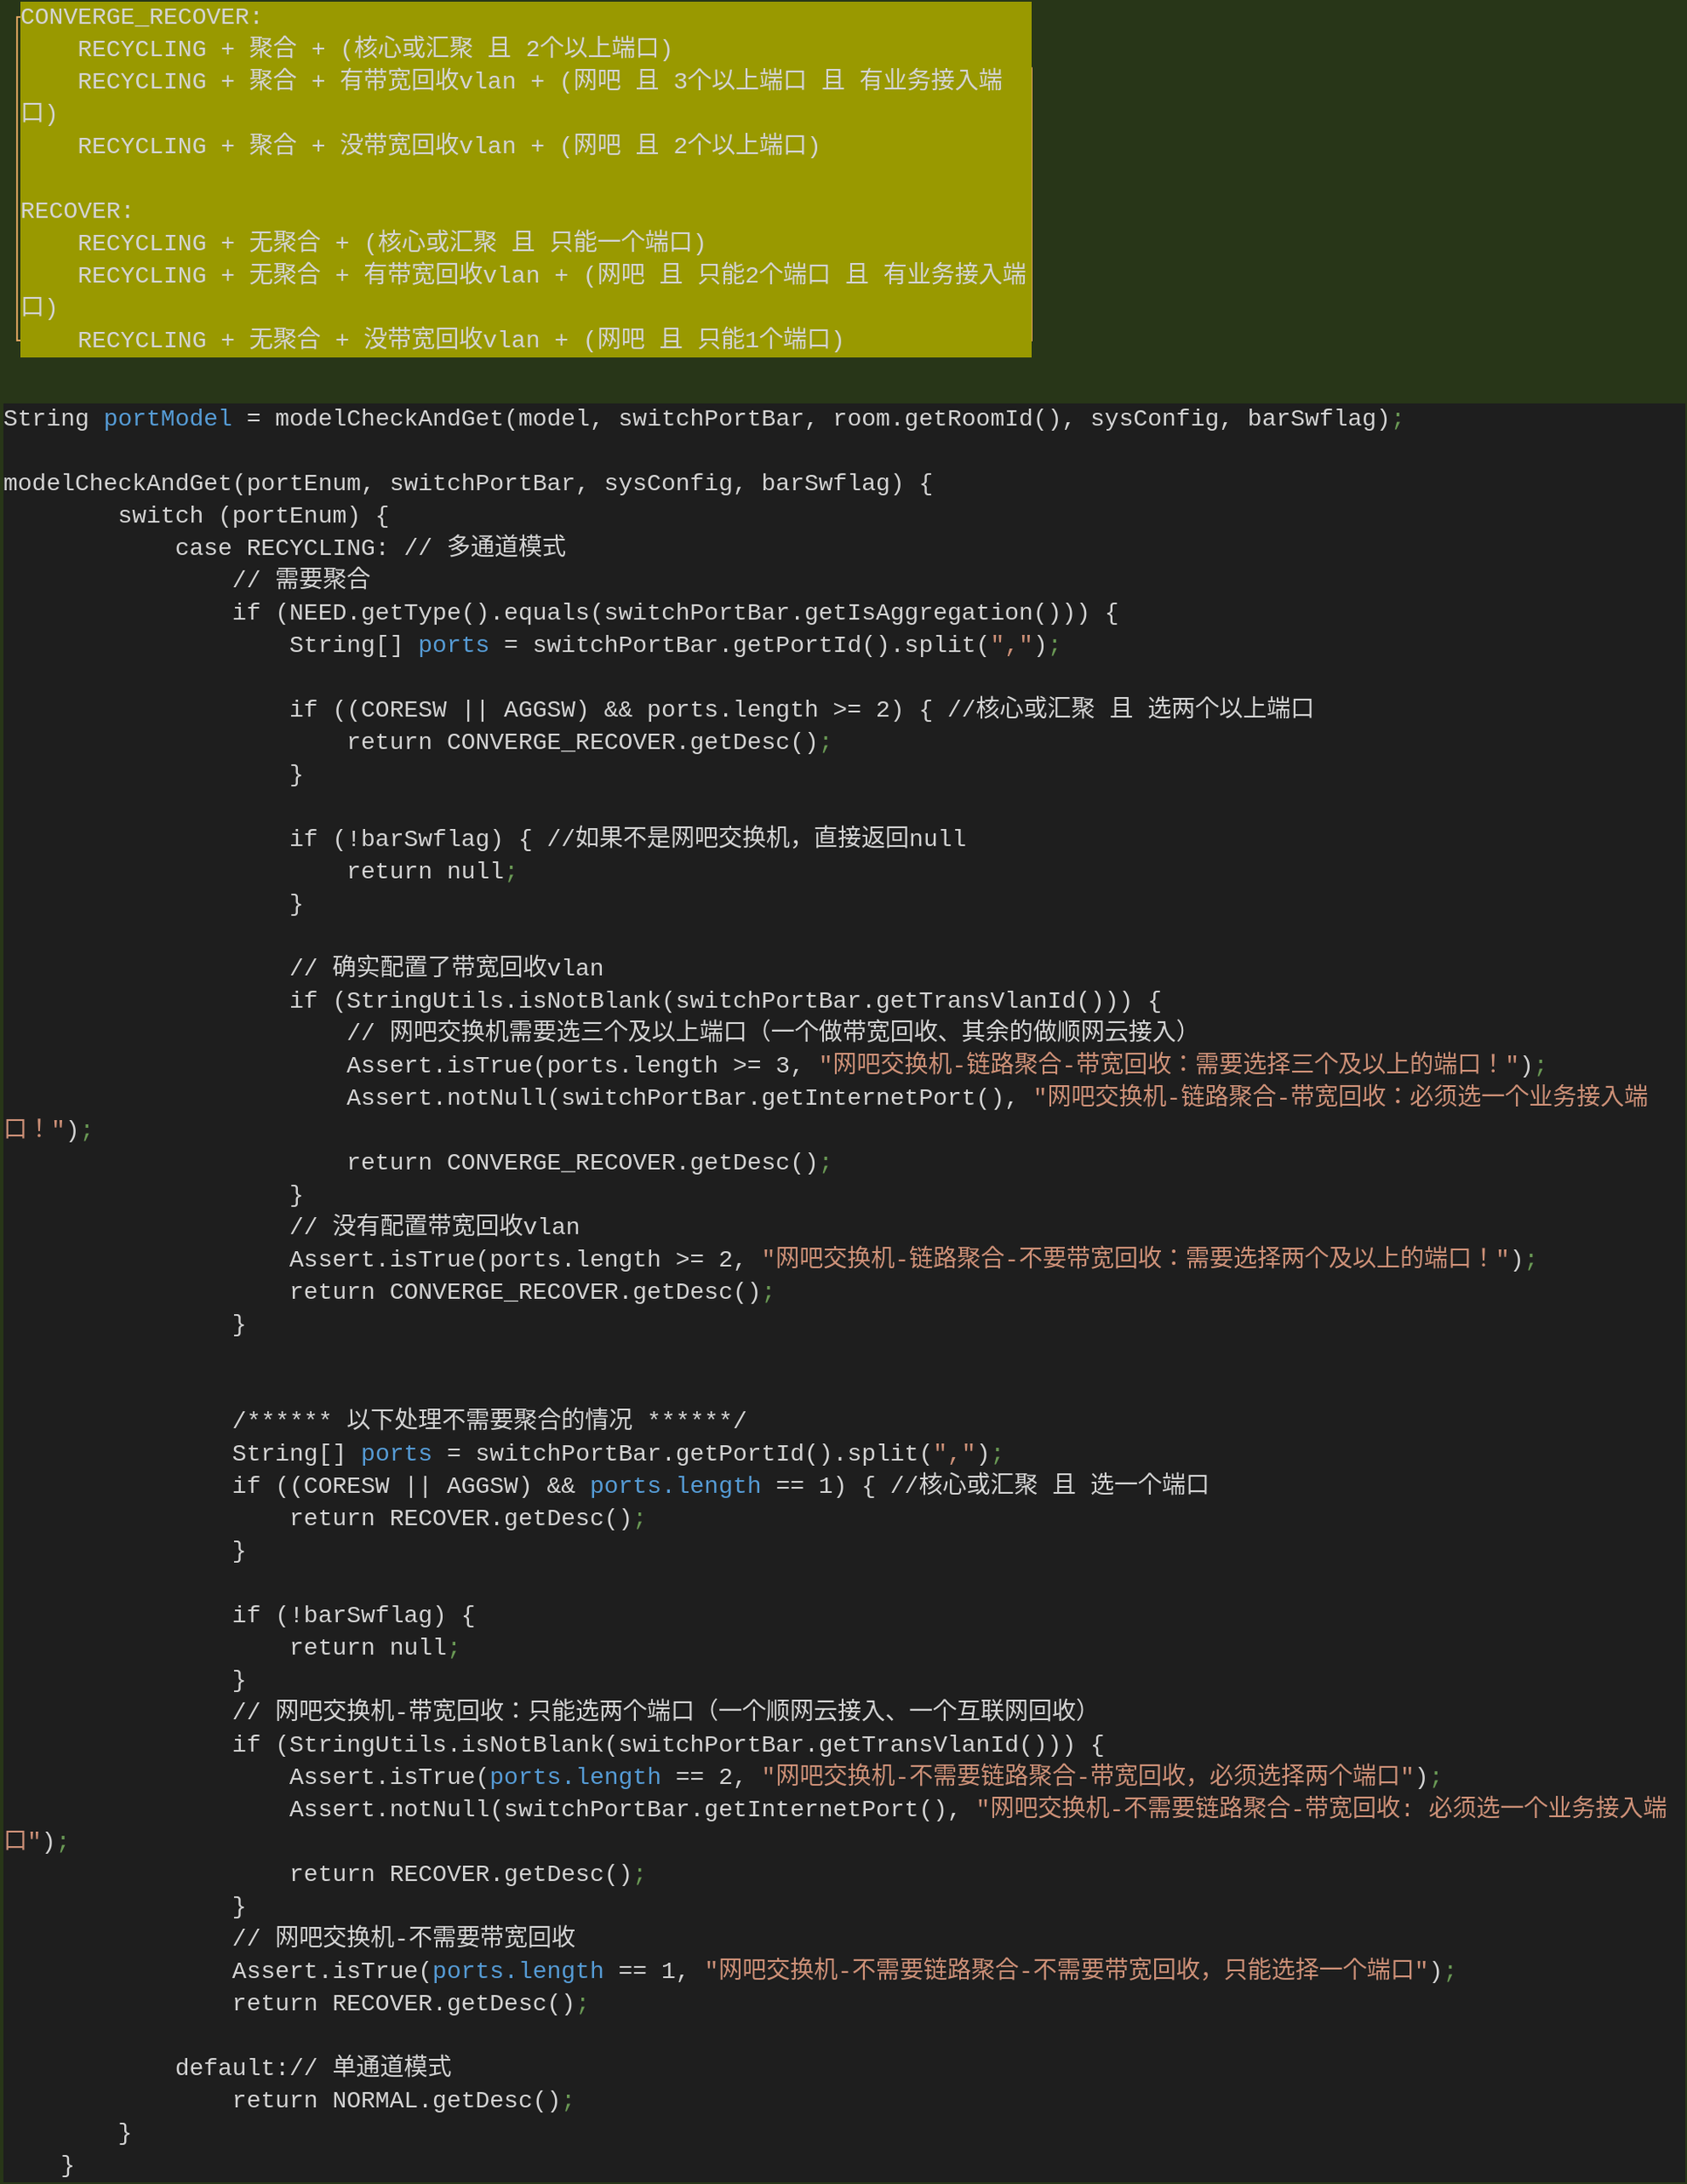 <mxfile version="20.6.2" type="github" pages="3">
  <diagram id="KCGnJsf7bXrOIoNxbifd" name="portModel">
    <mxGraphModel dx="733" dy="384" grid="1" gridSize="10" guides="1" tooltips="1" connect="1" arrows="1" fold="1" page="1" pageScale="1" pageWidth="827" pageHeight="1169" background="#283618" math="0" shadow="0">
      <root>
        <mxCell id="0" />
        <mxCell id="1" parent="0" />
        <mxCell id="TWYUIV37gP8uN4usiFkh-6" value="&lt;div style=&quot;color: rgb(212, 212, 212); background-color: rgb(30, 30, 30); font-family: Consolas, &amp;quot;Courier New&amp;quot;, monospace; font-weight: normal; font-size: 14px; line-height: 19px;&quot;&gt;&lt;div style=&quot;line-height: 19px;&quot;&gt;&lt;div&gt;String &lt;span style=&quot;color: #569cd6;&quot;&gt;portModel&lt;/span&gt; = modelCheckAndGet(model, switchPortBar, room.getRoomId(), sysConfig, barSwflag)&lt;span style=&quot;color: #6a9955;&quot;&gt;;&lt;/span&gt;&lt;/div&gt;&lt;br&gt;&lt;div&gt;modelCheckAndGet(portEnum, switchPortBar, sysConfig, barSwflag) {&lt;/div&gt;&lt;div&gt;&amp;nbsp; &amp;nbsp; &amp;nbsp; &amp;nbsp; switch (portEnum) {&lt;/div&gt;&lt;div&gt;&amp;nbsp; &amp;nbsp; &amp;nbsp; &amp;nbsp; &amp;nbsp; &amp;nbsp; case RECYCLING: // 多通道模式&lt;/div&gt;&lt;div&gt;&amp;nbsp; &amp;nbsp; &amp;nbsp; &amp;nbsp; &amp;nbsp; &amp;nbsp; &amp;nbsp; &amp;nbsp; // 需要聚合&lt;/div&gt;&lt;div&gt;&amp;nbsp; &amp;nbsp; &amp;nbsp; &amp;nbsp; &amp;nbsp; &amp;nbsp; &amp;nbsp; &amp;nbsp; if (NEED.getType().equals(switchPortBar.getIsAggregation())) {&lt;/div&gt;&lt;div&gt;&amp;nbsp; &amp;nbsp; &amp;nbsp; &amp;nbsp; &amp;nbsp; &amp;nbsp; &amp;nbsp; &amp;nbsp; &amp;nbsp; &amp;nbsp; String[] &lt;span style=&quot;color: #569cd6;&quot;&gt;ports&lt;/span&gt; = switchPortBar.getPortId().split(&lt;span style=&quot;color: #ce9178;&quot;&gt;&quot;,&quot;&lt;/span&gt;)&lt;span style=&quot;color: #6a9955;&quot;&gt;;&lt;/span&gt;&lt;/div&gt;&lt;br&gt;&lt;div&gt;&amp;nbsp; &amp;nbsp; &amp;nbsp; &amp;nbsp; &amp;nbsp; &amp;nbsp; &amp;nbsp; &amp;nbsp; &amp;nbsp; &amp;nbsp; if ((CORESW || AGGSW) &amp;amp;&amp;amp; ports.length &amp;gt;= 2) { //核心或汇聚 且 选两个以上端口&lt;/div&gt;&lt;div&gt;&amp;nbsp; &amp;nbsp; &amp;nbsp; &amp;nbsp; &amp;nbsp; &amp;nbsp; &amp;nbsp; &amp;nbsp; &amp;nbsp; &amp;nbsp; &amp;nbsp; &amp;nbsp; return CONVERGE_RECOVER.getDesc()&lt;span style=&quot;color: #6a9955;&quot;&gt;;&lt;/span&gt;&lt;/div&gt;&lt;div&gt;&amp;nbsp; &amp;nbsp; &amp;nbsp; &amp;nbsp; &amp;nbsp; &amp;nbsp; &amp;nbsp; &amp;nbsp; &amp;nbsp; &amp;nbsp; }&lt;/div&gt;&lt;br&gt;&lt;div&gt;&amp;nbsp; &amp;nbsp; &amp;nbsp; &amp;nbsp; &amp;nbsp; &amp;nbsp; &amp;nbsp; &amp;nbsp; &amp;nbsp; &amp;nbsp; if (!barSwflag) { //如果不是网吧交换机，直接返回null&lt;/div&gt;&lt;div&gt;&amp;nbsp; &amp;nbsp; &amp;nbsp; &amp;nbsp; &amp;nbsp; &amp;nbsp; &amp;nbsp; &amp;nbsp; &amp;nbsp; &amp;nbsp; &amp;nbsp; &amp;nbsp; return null&lt;span style=&quot;color: #6a9955;&quot;&gt;;&lt;/span&gt;&lt;/div&gt;&lt;div&gt;&amp;nbsp; &amp;nbsp; &amp;nbsp; &amp;nbsp; &amp;nbsp; &amp;nbsp; &amp;nbsp; &amp;nbsp; &amp;nbsp; &amp;nbsp; }&lt;/div&gt;&lt;br&gt;&lt;div&gt;&amp;nbsp; &amp;nbsp; &amp;nbsp; &amp;nbsp; &amp;nbsp; &amp;nbsp; &amp;nbsp; &amp;nbsp; &amp;nbsp; &amp;nbsp; // 确实配置了带宽回收vlan&lt;/div&gt;&lt;div&gt;&amp;nbsp; &amp;nbsp; &amp;nbsp; &amp;nbsp; &amp;nbsp; &amp;nbsp; &amp;nbsp; &amp;nbsp; &amp;nbsp; &amp;nbsp; if (StringUtils.isNotBlank(switchPortBar.getTransVlanId())) {&lt;/div&gt;&lt;div&gt;&amp;nbsp; &amp;nbsp; &amp;nbsp; &amp;nbsp; &amp;nbsp; &amp;nbsp; &amp;nbsp; &amp;nbsp; &amp;nbsp; &amp;nbsp; &amp;nbsp; &amp;nbsp; // 网吧交换机需要选三个及以上端口（一个做带宽回收、其余的做顺网云接入）&lt;/div&gt;&lt;div&gt;&amp;nbsp; &amp;nbsp; &amp;nbsp; &amp;nbsp; &amp;nbsp; &amp;nbsp; &amp;nbsp; &amp;nbsp; &amp;nbsp; &amp;nbsp; &amp;nbsp; &amp;nbsp; Assert.isTrue(ports.length &amp;gt;= 3, &lt;span style=&quot;color: #ce9178;&quot;&gt;&quot;网吧交换机-链路聚合-带宽回收：需要选择三个及以上的端口！&quot;&lt;/span&gt;)&lt;span style=&quot;color: #6a9955;&quot;&gt;;&lt;/span&gt;&lt;/div&gt;&lt;div&gt;&amp;nbsp; &amp;nbsp; &amp;nbsp; &amp;nbsp; &amp;nbsp; &amp;nbsp; &amp;nbsp; &amp;nbsp; &amp;nbsp; &amp;nbsp; &amp;nbsp; &amp;nbsp; Assert.notNull(switchPortBar.getInternetPort(), &lt;span style=&quot;color: #ce9178;&quot;&gt;&quot;网吧交换机-链路聚合-带宽回收：必须选一个业务接入端口！&quot;&lt;/span&gt;)&lt;span style=&quot;color: #6a9955;&quot;&gt;;&lt;/span&gt;&lt;/div&gt;&lt;div&gt;&amp;nbsp; &amp;nbsp; &amp;nbsp; &amp;nbsp; &amp;nbsp; &amp;nbsp; &amp;nbsp; &amp;nbsp; &amp;nbsp; &amp;nbsp; &amp;nbsp; &amp;nbsp; return CONVERGE_RECOVER.getDesc()&lt;span style=&quot;color: #6a9955;&quot;&gt;;&lt;/span&gt;&lt;/div&gt;&lt;div&gt;&amp;nbsp; &amp;nbsp; &amp;nbsp; &amp;nbsp; &amp;nbsp; &amp;nbsp; &amp;nbsp; &amp;nbsp; &amp;nbsp; &amp;nbsp; }&lt;/div&gt;&lt;div&gt;&amp;nbsp; &amp;nbsp; &amp;nbsp; &amp;nbsp; &amp;nbsp; &amp;nbsp; &amp;nbsp; &amp;nbsp; &amp;nbsp; &amp;nbsp; // 没有配置带宽回收vlan&lt;/div&gt;&lt;div&gt;&amp;nbsp; &amp;nbsp; &amp;nbsp; &amp;nbsp; &amp;nbsp; &amp;nbsp; &amp;nbsp; &amp;nbsp; &amp;nbsp; &amp;nbsp; Assert.isTrue(ports.length &amp;gt;= 2, &lt;span style=&quot;color: #ce9178;&quot;&gt;&quot;网吧交换机-链路聚合-不要带宽回收：需要选择两个及以上的端口！&quot;&lt;/span&gt;)&lt;span style=&quot;color: #6a9955;&quot;&gt;;&lt;/span&gt;&lt;/div&gt;&lt;div&gt;&amp;nbsp; &amp;nbsp; &amp;nbsp; &amp;nbsp; &amp;nbsp; &amp;nbsp; &amp;nbsp; &amp;nbsp; &amp;nbsp; &amp;nbsp; return CONVERGE_RECOVER.getDesc()&lt;span style=&quot;color: #6a9955;&quot;&gt;;&lt;/span&gt;&lt;/div&gt;&lt;div&gt;&amp;nbsp; &amp;nbsp; &amp;nbsp; &amp;nbsp; &amp;nbsp; &amp;nbsp; &amp;nbsp; &amp;nbsp; }&lt;/div&gt;&lt;br&gt;&lt;br&gt;&lt;div&gt;&amp;nbsp; &amp;nbsp; &amp;nbsp; &amp;nbsp; &amp;nbsp; &amp;nbsp; &amp;nbsp; &amp;nbsp; /****** 以下处理不需要聚合的情况 ******/&lt;/div&gt;&lt;div&gt;&amp;nbsp; &amp;nbsp; &amp;nbsp; &amp;nbsp; &amp;nbsp; &amp;nbsp; &amp;nbsp; &amp;nbsp; String[] &lt;span style=&quot;color: #569cd6;&quot;&gt;ports&lt;/span&gt; = switchPortBar.getPortId().split(&lt;span style=&quot;color: #ce9178;&quot;&gt;&quot;,&quot;&lt;/span&gt;)&lt;span style=&quot;color: #6a9955;&quot;&gt;;&lt;/span&gt;&lt;/div&gt;&lt;div&gt;&amp;nbsp; &amp;nbsp; &amp;nbsp; &amp;nbsp; &amp;nbsp; &amp;nbsp; &amp;nbsp; &amp;nbsp; if ((CORESW || AGGSW) &amp;amp;&amp;amp; &lt;span style=&quot;color: #569cd6;&quot;&gt;ports.length&lt;/span&gt; == 1) { //核心或汇聚 且 选一个端口&lt;/div&gt;&lt;div&gt;&amp;nbsp; &amp;nbsp; &amp;nbsp; &amp;nbsp; &amp;nbsp; &amp;nbsp; &amp;nbsp; &amp;nbsp; &amp;nbsp; &amp;nbsp; return RECOVER.getDesc()&lt;span style=&quot;color: #6a9955;&quot;&gt;;&lt;/span&gt;&lt;/div&gt;&lt;div&gt;&amp;nbsp; &amp;nbsp; &amp;nbsp; &amp;nbsp; &amp;nbsp; &amp;nbsp; &amp;nbsp; &amp;nbsp; }&lt;/div&gt;&lt;div&gt;&amp;nbsp; &amp;nbsp; &amp;nbsp; &amp;nbsp; &amp;nbsp; &amp;nbsp; &amp;nbsp; &amp;nbsp; &lt;/div&gt;&lt;div&gt;&amp;nbsp; &amp;nbsp; &amp;nbsp; &amp;nbsp; &amp;nbsp; &amp;nbsp; &amp;nbsp; &amp;nbsp; if (!barSwflag) {&lt;/div&gt;&lt;div&gt;&amp;nbsp; &amp;nbsp; &amp;nbsp; &amp;nbsp; &amp;nbsp; &amp;nbsp; &amp;nbsp; &amp;nbsp; &amp;nbsp; &amp;nbsp; return null&lt;span style=&quot;color: #6a9955;&quot;&gt;;&lt;/span&gt;&lt;/div&gt;&lt;div&gt;&amp;nbsp; &amp;nbsp; &amp;nbsp; &amp;nbsp; &amp;nbsp; &amp;nbsp; &amp;nbsp; &amp;nbsp; }&lt;/div&gt;&lt;div&gt;&amp;nbsp; &amp;nbsp; &amp;nbsp; &amp;nbsp; &amp;nbsp; &amp;nbsp; &amp;nbsp; &amp;nbsp; // 网吧交换机-带宽回收：只能选两个端口（一个顺网云接入、一个互联网回收）&lt;/div&gt;&lt;div&gt;&amp;nbsp; &amp;nbsp; &amp;nbsp; &amp;nbsp; &amp;nbsp; &amp;nbsp; &amp;nbsp; &amp;nbsp; if (StringUtils.isNotBlank(switchPortBar.getTransVlanId())) {&lt;/div&gt;&lt;div&gt;&amp;nbsp; &amp;nbsp; &amp;nbsp; &amp;nbsp; &amp;nbsp; &amp;nbsp; &amp;nbsp; &amp;nbsp; &amp;nbsp; &amp;nbsp; Assert.isTrue(&lt;span style=&quot;color: #569cd6;&quot;&gt;ports.length&lt;/span&gt; == 2, &lt;span style=&quot;color: #ce9178;&quot;&gt;&quot;网吧交换机-不需要链路聚合-带宽回收，必须选择两个端口&quot;&lt;/span&gt;)&lt;span style=&quot;color: #6a9955;&quot;&gt;;&lt;/span&gt;&lt;/div&gt;&lt;div&gt;&amp;nbsp; &amp;nbsp; &amp;nbsp; &amp;nbsp; &amp;nbsp; &amp;nbsp; &amp;nbsp; &amp;nbsp; &amp;nbsp; &amp;nbsp; Assert.notNull(switchPortBar.getInternetPort(), &lt;span style=&quot;color: #ce9178;&quot;&gt;&quot;网吧交换机-不需要链路聚合-带宽回收: 必须选一个业务接入端口&quot;&lt;/span&gt;)&lt;span style=&quot;color: #6a9955;&quot;&gt;;&lt;/span&gt;&lt;/div&gt;&lt;div&gt;&amp;nbsp; &amp;nbsp; &amp;nbsp; &amp;nbsp; &amp;nbsp; &amp;nbsp; &amp;nbsp; &amp;nbsp; &amp;nbsp; &amp;nbsp; return RECOVER.getDesc()&lt;span style=&quot;color: #6a9955;&quot;&gt;;&lt;/span&gt;&lt;/div&gt;&lt;div&gt;&amp;nbsp; &amp;nbsp; &amp;nbsp; &amp;nbsp; &amp;nbsp; &amp;nbsp; &amp;nbsp; &amp;nbsp; }&lt;/div&gt;&lt;div&gt;&amp;nbsp; &amp;nbsp; &amp;nbsp; &amp;nbsp; &amp;nbsp; &amp;nbsp; &amp;nbsp; &amp;nbsp; // 网吧交换机-不需要带宽回收&lt;/div&gt;&lt;div&gt;&amp;nbsp; &amp;nbsp; &amp;nbsp; &amp;nbsp; &amp;nbsp; &amp;nbsp; &amp;nbsp; &amp;nbsp; Assert.isTrue(&lt;span style=&quot;color: #569cd6;&quot;&gt;ports.length&lt;/span&gt; == 1, &lt;span style=&quot;color: #ce9178;&quot;&gt;&quot;网吧交换机-不需要链路聚合-不需要带宽回收，只能选择一个端口&quot;&lt;/span&gt;)&lt;span style=&quot;color: #6a9955;&quot;&gt;;&lt;/span&gt;&lt;/div&gt;&lt;div&gt;&amp;nbsp; &amp;nbsp; &amp;nbsp; &amp;nbsp; &amp;nbsp; &amp;nbsp; &amp;nbsp; &amp;nbsp; return RECOVER.getDesc()&lt;span style=&quot;color: #6a9955;&quot;&gt;;&lt;/span&gt;&lt;/div&gt;&lt;div&gt;&amp;nbsp; &amp;nbsp; &amp;nbsp; &amp;nbsp; &amp;nbsp; &amp;nbsp; &lt;/div&gt;&lt;div&gt;&amp;nbsp; &amp;nbsp; &amp;nbsp; &amp;nbsp; &amp;nbsp; &amp;nbsp; default:// 单通道模式&lt;/div&gt;&lt;div&gt;&amp;nbsp; &amp;nbsp; &amp;nbsp; &amp;nbsp; &amp;nbsp; &amp;nbsp; &amp;nbsp; &amp;nbsp; return NORMAL.getDesc()&lt;span style=&quot;color: #6a9955;&quot;&gt;;&lt;/span&gt;&lt;/div&gt;&lt;div&gt;&amp;nbsp; &amp;nbsp; &amp;nbsp; &amp;nbsp; }&lt;/div&gt;&lt;div&gt;&amp;nbsp; &amp;nbsp; }&lt;/div&gt;&lt;/div&gt;&lt;/div&gt;" style="text;whiteSpace=wrap;html=1;fontSize=10;fontColor=#FEFAE0;fillColor=none;" vertex="1" parent="1">
          <mxGeometry x="430" y="620" width="990" height="1030" as="geometry" />
        </mxCell>
        <mxCell id="TWYUIV37gP8uN4usiFkh-7" value="&lt;div style=&quot;color: rgb(212, 212, 212); font-family: Consolas, &amp;quot;Courier New&amp;quot;, monospace; font-size: 14px; line-height: 19px;&quot;&gt;&lt;div&gt;CONVERGE_RECOVER: &lt;/div&gt;&lt;div&gt;&amp;nbsp; &amp;nbsp; RECYCLING + 聚合 + (核心或汇聚 且 2个以上端口)&lt;/div&gt;&lt;div&gt;&amp;nbsp; &amp;nbsp; RECYCLING + 聚合 + 有带宽回收vlan + (网吧 且 3个以上端口 且 有业务接入端口)&lt;/div&gt;&lt;div&gt;&amp;nbsp; &amp;nbsp; RECYCLING + 聚合 + 没带宽回收vlan + (网吧 且 2个以上端口)&lt;/div&gt;&lt;br&gt;&lt;div&gt;RECOVER: &lt;/div&gt;&lt;div&gt;&amp;nbsp; &amp;nbsp; RECYCLING + 无聚合 + (核心或汇聚 且 只能一个端口)&lt;/div&gt;&lt;div&gt;&amp;nbsp; &amp;nbsp; RECYCLING + 无聚合 + 有带宽回收vlan + (网吧 且 只能2个端口 且 有业务接入端口)&lt;/div&gt;&lt;div&gt;&amp;nbsp; &amp;nbsp; RECYCLING + 无聚合 + 没带宽回收vlan + (网吧 且 只能1个端口)&lt;/div&gt;&lt;/div&gt;" style="shape=note;whiteSpace=wrap;html=1;backgroundOutline=1;darkOpacity=0.05;strokeColor=#DDA15E;fontSize=10;fontColor=#FEFAE0;fillColor=none;align=left;labelBackgroundColor=#999900;" vertex="1" parent="1">
          <mxGeometry x="440" y="400" width="596" height="190" as="geometry" />
        </mxCell>
      </root>
    </mxGraphModel>
  </diagram>
  <diagram id="C5RBs43oDa-KdzZeNtuy" name="带宽回收(无聚合)">
    <mxGraphModel dx="1560" dy="1553" grid="1" gridSize="10" guides="1" tooltips="1" connect="1" arrows="1" fold="1" page="1" pageScale="1" pageWidth="827" pageHeight="1169" background="#283618" math="0" shadow="0">
      <root>
        <mxCell id="WIyWlLk6GJQsqaUBKTNV-0" />
        <mxCell id="WIyWlLk6GJQsqaUBKTNV-1" parent="WIyWlLk6GJQsqaUBKTNV-0" />
        <mxCell id="WIyWlLk6GJQsqaUBKTNV-2" value="" style="rounded=0;html=1;jettySize=auto;orthogonalLoop=1;fontSize=11;endArrow=block;endFill=0;endSize=8;strokeWidth=1;shadow=0;labelBackgroundColor=none;edgeStyle=orthogonalEdgeStyle;strokeColor=#DDA15E;fontColor=#FEFAE0;" parent="WIyWlLk6GJQsqaUBKTNV-1" source="WIyWlLk6GJQsqaUBKTNV-3" target="WIyWlLk6GJQsqaUBKTNV-6" edge="1">
          <mxGeometry relative="1" as="geometry" />
        </mxCell>
        <mxCell id="WIyWlLk6GJQsqaUBKTNV-3" value="&lt;div style=&quot;text-align: left;&quot;&gt;&lt;/div&gt;带宽回收模式(无聚合)&lt;br&gt;RECOVER" style="rounded=1;whiteSpace=wrap;html=1;fontSize=12;glass=0;strokeWidth=1;shadow=0;fillColor=#BC6C25;strokeColor=#DDA15E;fontColor=#FEFAE0;" parent="WIyWlLk6GJQsqaUBKTNV-1" vertex="1">
          <mxGeometry x="160" y="80" width="120" height="40" as="geometry" />
        </mxCell>
        <mxCell id="WIyWlLk6GJQsqaUBKTNV-4" value="N" style="rounded=0;html=1;jettySize=auto;orthogonalLoop=1;fontSize=11;endArrow=block;endFill=0;endSize=8;strokeWidth=1;shadow=0;labelBackgroundColor=none;edgeStyle=orthogonalEdgeStyle;strokeColor=#DDA15E;fontColor=#FEFAE0;" parent="WIyWlLk6GJQsqaUBKTNV-1" source="WIyWlLk6GJQsqaUBKTNV-6" target="jYcGKKyAP8I1KN-inCQs-3" edge="1">
          <mxGeometry y="20" relative="1" as="geometry">
            <mxPoint as="offset" />
            <mxPoint x="220" y="330" as="targetPoint" />
          </mxGeometry>
        </mxCell>
        <mxCell id="WIyWlLk6GJQsqaUBKTNV-5" value="Y" style="edgeStyle=orthogonalEdgeStyle;rounded=0;html=1;jettySize=auto;orthogonalLoop=1;fontSize=11;endArrow=block;endFill=0;endSize=8;strokeWidth=1;shadow=0;labelBackgroundColor=none;strokeColor=#DDA15E;fontColor=#FEFAE0;" parent="WIyWlLk6GJQsqaUBKTNV-1" source="WIyWlLk6GJQsqaUBKTNV-6" target="jYcGKKyAP8I1KN-inCQs-70" edge="1">
          <mxGeometry y="10" relative="1" as="geometry">
            <mxPoint as="offset" />
            <mxPoint x="1210" y="210" as="targetPoint" />
          </mxGeometry>
        </mxCell>
        <mxCell id="WIyWlLk6GJQsqaUBKTNV-6" value="网吧接入Vlan&lt;br&gt;1或空" style="rhombus;whiteSpace=wrap;html=1;shadow=0;fontFamily=Helvetica;fontSize=12;align=center;strokeWidth=1;spacing=6;spacingTop=-4;fillColor=#BC6C25;strokeColor=#DDA15E;fontColor=#FEFAE0;" parent="WIyWlLk6GJQsqaUBKTNV-1" vertex="1">
          <mxGeometry x="170" y="170" width="100" height="80" as="geometry" />
        </mxCell>
        <mxCell id="jYcGKKyAP8I1KN-inCQs-1" value="端口初始化：企业模式 、运营商模式且首次配置" style="text;whiteSpace=wrap;html=1;fontColor=#FEFAE0;" vertex="1" parent="WIyWlLk6GJQsqaUBKTNV-1">
          <mxGeometry x="50" y="-310" width="290" height="30" as="geometry" />
        </mxCell>
        <mxCell id="jYcGKKyAP8I1KN-inCQs-10" value="" style="edgeStyle=orthogonalEdgeStyle;rounded=0;orthogonalLoop=1;jettySize=auto;html=1;strokeColor=#DDA15E;fontColor=#FEFAE0;fillColor=#BC6C25;" edge="1" parent="WIyWlLk6GJQsqaUBKTNV-1" source="jYcGKKyAP8I1KN-inCQs-3" target="jYcGKKyAP8I1KN-inCQs-9">
          <mxGeometry relative="1" as="geometry" />
        </mxCell>
        <mxCell id="jYcGKKyAP8I1KN-inCQs-3" value="配置Vlan" style="rounded=1;whiteSpace=wrap;html=1;strokeColor=#DDA15E;fontColor=#FEFAE0;fillColor=#BC6C25;" vertex="1" parent="WIyWlLk6GJQsqaUBKTNV-1">
          <mxGeometry x="160" y="300" width="120" height="40" as="geometry" />
        </mxCell>
        <mxCell id="jYcGKKyAP8I1KN-inCQs-6" value="&lt;div style=&quot;color: rgb(212, 212, 212); font-family: Consolas, &amp;quot;Courier New&amp;quot;, monospace; font-size: 14px;&quot;&gt;vlan database&lt;/div&gt;&lt;div style=&quot;color: rgb(212, 212, 212); font-family: Consolas, &amp;quot;Courier New&amp;quot;, monospace; font-size: 14px;&quot;&gt;vlan 网吧接入vlan&lt;/div&gt;&lt;div style=&quot;color: rgb(212, 212, 212); font-family: Consolas, &amp;quot;Courier New&amp;quot;, monospace; font-size: 14px;&quot;&gt;vlan 带宽回收vlan //如果有&lt;/div&gt;" style="shape=note;size=20;whiteSpace=wrap;html=1;strokeColor=#DDA15E;fontColor=#FEFAE0;fillColor=#BC6C25;" vertex="1" parent="WIyWlLk6GJQsqaUBKTNV-1">
          <mxGeometry x="-120" y="280" width="200" height="80" as="geometry" />
        </mxCell>
        <mxCell id="jYcGKKyAP8I1KN-inCQs-15" value="" style="edgeStyle=orthogonalEdgeStyle;rounded=0;orthogonalLoop=1;jettySize=auto;html=1;strokeColor=#DDA15E;fontColor=#FEFAE0;fillColor=#BC6C25;" edge="1" parent="WIyWlLk6GJQsqaUBKTNV-1" source="jYcGKKyAP8I1KN-inCQs-9" target="jYcGKKyAP8I1KN-inCQs-14">
          <mxGeometry relative="1" as="geometry" />
        </mxCell>
        <mxCell id="jYcGKKyAP8I1KN-inCQs-9" value="端口描述" style="whiteSpace=wrap;html=1;fillColor=#BC6C25;strokeColor=#DDA15E;fontColor=#FEFAE0;rounded=1;" vertex="1" parent="WIyWlLk6GJQsqaUBKTNV-1">
          <mxGeometry x="160" y="430" width="120" height="40" as="geometry" />
        </mxCell>
        <mxCell id="jYcGKKyAP8I1KN-inCQs-11" value="&lt;div style=&quot;color: rgb(212, 212, 212); font-family: Consolas, &amp;quot;Courier New&amp;quot;, monospace; font-size: 14px;&quot;&gt;&lt;br&gt;&lt;/div&gt;&lt;div style=&quot;color: rgb(212, 212, 212); font-family: Consolas, &amp;quot;Courier New&amp;quot;, monospace; font-size: 14px;&quot;&gt;&lt;br&gt;&lt;/div&gt;&lt;div style=&quot;color: rgb(212, 212, 212); font-family: Consolas, &amp;quot;Courier New&amp;quot;, monospace; font-size: 14px;&quot;&gt;interface eth-0-%s&lt;/div&gt;&lt;div style=&quot;color: rgb(212, 212, 212); font-family: Consolas, &amp;quot;Courier New&amp;quot;, monospace; font-size: 14px;&quot;&gt;no description&lt;/div&gt;&lt;div style=&quot;color: rgb(212, 212, 212); font-family: Consolas, &amp;quot;Courier New&amp;quot;, monospace; font-size: 14px;&quot;&gt;description ？？？ //如果有&lt;/div&gt;&lt;div style=&quot;color: rgb(212, 212, 212); font-family: Consolas, &amp;quot;Courier New&amp;quot;, monospace; font-size: 14px;&quot;&gt;&lt;br&gt;&lt;/div&gt;&lt;div style=&quot;color: rgb(212, 212, 212); font-family: Consolas, &amp;quot;Courier New&amp;quot;, monospace; font-size: 14px;&quot;&gt;&lt;br&gt;&lt;/div&gt;" style="shape=note;size=20;whiteSpace=wrap;html=1;strokeColor=#DDA15E;fontColor=#FEFAE0;fillColor=#BC6C25;" vertex="1" parent="WIyWlLk6GJQsqaUBKTNV-1">
          <mxGeometry x="-130" y="405" width="210" height="70" as="geometry" />
        </mxCell>
        <mxCell id="jYcGKKyAP8I1KN-inCQs-19" value="" style="edgeStyle=orthogonalEdgeStyle;rounded=0;orthogonalLoop=1;jettySize=auto;html=1;strokeColor=#DDA15E;fontColor=#FEFAE0;fillColor=#BC6C25;" edge="1" parent="WIyWlLk6GJQsqaUBKTNV-1" source="jYcGKKyAP8I1KN-inCQs-14" target="jYcGKKyAP8I1KN-inCQs-18">
          <mxGeometry relative="1" as="geometry">
            <Array as="points">
              <mxPoint x="320" y="550" />
              <mxPoint x="320" y="550" />
            </Array>
          </mxGeometry>
        </mxCell>
        <mxCell id="jYcGKKyAP8I1KN-inCQs-20" value="Y" style="edgeLabel;html=1;align=center;verticalAlign=middle;resizable=0;points=[];fontColor=#FEFAE0;" vertex="1" connectable="0" parent="jYcGKKyAP8I1KN-inCQs-19">
          <mxGeometry x="0.337" relative="1" as="geometry">
            <mxPoint x="-13" as="offset" />
          </mxGeometry>
        </mxCell>
        <mxCell id="jYcGKKyAP8I1KN-inCQs-22" value="" style="edgeStyle=orthogonalEdgeStyle;rounded=0;orthogonalLoop=1;jettySize=auto;html=1;strokeColor=#DDA15E;fontColor=#FEFAE0;fillColor=#BC6C25;" edge="1" parent="WIyWlLk6GJQsqaUBKTNV-1" source="jYcGKKyAP8I1KN-inCQs-14" target="jYcGKKyAP8I1KN-inCQs-21">
          <mxGeometry relative="1" as="geometry" />
        </mxCell>
        <mxCell id="jYcGKKyAP8I1KN-inCQs-23" value="N" style="edgeLabel;html=1;align=center;verticalAlign=middle;resizable=0;points=[];fontColor=#FEFAE0;" vertex="1" connectable="0" parent="jYcGKKyAP8I1KN-inCQs-22">
          <mxGeometry x="-0.268" y="-1" relative="1" as="geometry">
            <mxPoint as="offset" />
          </mxGeometry>
        </mxCell>
        <mxCell id="jYcGKKyAP8I1KN-inCQs-14" value="需要初始化" style="rhombus;whiteSpace=wrap;html=1;fillColor=#BC6C25;strokeColor=#DDA15E;fontColor=#FEFAE0;rounded=1;" vertex="1" parent="WIyWlLk6GJQsqaUBKTNV-1">
          <mxGeometry x="180" y="510" width="80" height="80" as="geometry" />
        </mxCell>
        <mxCell id="jYcGKKyAP8I1KN-inCQs-24" style="edgeStyle=orthogonalEdgeStyle;rounded=0;orthogonalLoop=1;jettySize=auto;html=1;entryX=1;entryY=0.5;entryDx=0;entryDy=0;strokeColor=#DDA15E;fontColor=#FEFAE0;fillColor=#BC6C25;" edge="1" parent="WIyWlLk6GJQsqaUBKTNV-1" source="jYcGKKyAP8I1KN-inCQs-18" target="jYcGKKyAP8I1KN-inCQs-21">
          <mxGeometry relative="1" as="geometry">
            <Array as="points">
              <mxPoint x="465" y="710" />
            </Array>
          </mxGeometry>
        </mxCell>
        <mxCell id="jYcGKKyAP8I1KN-inCQs-18" value="&lt;div style=&quot;color: rgb(212, 212, 212); font-family: Consolas, &amp;quot;Courier New&amp;quot;, monospace; font-size: 14px;&quot;&gt;&lt;/div&gt;&lt;font face=&quot;Consolas, Courier New, monospace&quot; color=&quot;#d4d4d4&quot;&gt;&lt;span style=&quot;font-size: 14px;&quot;&gt;用户选择的所有&lt;br&gt;物理口初始化&lt;/span&gt;&lt;/font&gt;" style="whiteSpace=wrap;html=1;fillColor=#BC6C25;strokeColor=#DDA15E;fontColor=#FEFAE0;rounded=1;" vertex="1" parent="WIyWlLk6GJQsqaUBKTNV-1">
          <mxGeometry x="400" y="525" width="120" height="60" as="geometry" />
        </mxCell>
        <mxCell id="jYcGKKyAP8I1KN-inCQs-31" value="" style="edgeStyle=orthogonalEdgeStyle;rounded=0;orthogonalLoop=1;jettySize=auto;html=1;strokeColor=#DDA15E;fontSize=10;fontColor=#FEFAE0;fillColor=#BC6C25;" edge="1" parent="WIyWlLk6GJQsqaUBKTNV-1" source="jYcGKKyAP8I1KN-inCQs-21" target="jYcGKKyAP8I1KN-inCQs-30">
          <mxGeometry relative="1" as="geometry" />
        </mxCell>
        <mxCell id="jYcGKKyAP8I1KN-inCQs-21" value="端口链路模式&lt;br&gt;环回口检测" style="whiteSpace=wrap;html=1;fillColor=#BC6C25;strokeColor=#DDA15E;fontColor=#FEFAE0;rounded=1;" vertex="1" parent="WIyWlLk6GJQsqaUBKTNV-1">
          <mxGeometry x="160" y="680" width="120" height="60" as="geometry" />
        </mxCell>
        <mxCell id="jYcGKKyAP8I1KN-inCQs-25" value="&lt;div style=&quot;color: rgb(212, 212, 212); font-family: Consolas, &amp;quot;Courier New&amp;quot;, monospace; font-size: 14px;&quot;&gt;switchport mode trunk&lt;/div&gt;&lt;div style=&quot;color: rgb(212, 212, 212); font-family: Consolas, &amp;quot;Courier New&amp;quot;, monospace; font-size: 14px;&quot;&gt;loopback-detect enable&lt;/div&gt;&lt;div style=&quot;color: rgb(212, 212, 212); font-family: Consolas, &amp;quot;Courier New&amp;quot;, monospace; font-size: 14px;&quot;&gt;loopback-detect action shutdown&lt;/div&gt;" style="shape=note;size=20;whiteSpace=wrap;html=1;strokeColor=#DDA15E;fontColor=#FEFAE0;fillColor=#BC6C25;" vertex="1" parent="WIyWlLk6GJQsqaUBKTNV-1">
          <mxGeometry x="-200" y="650" width="280" height="100" as="geometry" />
        </mxCell>
        <mxCell id="jYcGKKyAP8I1KN-inCQs-27" value="&lt;div style=&quot;color: rgb(212, 212, 212); font-family: Consolas, &amp;quot;Courier New&amp;quot;, monospace; font-size: 14px;&quot;&gt;no switchport&lt;/div&gt;&lt;div style=&quot;color: rgb(212, 212, 212); font-family: Consolas, &amp;quot;Courier New&amp;quot;, monospace; font-size: 14px;&quot;&gt;switchport&lt;/div&gt;&lt;div style=&quot;color: rgb(212, 212, 212); font-family: Consolas, &amp;quot;Courier New&amp;quot;, monospace; font-size: 14px;&quot;&gt;no static-channel-group&lt;/div&gt;&lt;div style=&quot;color: rgb(212, 212, 212); font-family: Consolas, &amp;quot;Courier New&amp;quot;, monospace; font-size: 14px;&quot;&gt;no channel-group&lt;/div&gt;" style="shape=note;size=20;whiteSpace=wrap;html=1;strokeColor=#DDA15E;fontColor=#FEFAE0;fillColor=#BC6C25;" vertex="1" parent="WIyWlLk6GJQsqaUBKTNV-1">
          <mxGeometry x="600" y="510" width="190" height="100" as="geometry" />
        </mxCell>
        <mxCell id="jYcGKKyAP8I1KN-inCQs-33" value="" style="edgeStyle=orthogonalEdgeStyle;rounded=0;orthogonalLoop=1;jettySize=auto;html=1;strokeColor=#DDA15E;fontSize=10;fontColor=#FEFAE0;fillColor=#BC6C25;" edge="1" parent="WIyWlLk6GJQsqaUBKTNV-1" source="jYcGKKyAP8I1KN-inCQs-30" target="jYcGKKyAP8I1KN-inCQs-32">
          <mxGeometry relative="1" as="geometry">
            <Array as="points">
              <mxPoint x="310" y="850" />
              <mxPoint x="310" y="850" />
            </Array>
          </mxGeometry>
        </mxCell>
        <mxCell id="jYcGKKyAP8I1KN-inCQs-37" value="Y" style="edgeLabel;html=1;align=center;verticalAlign=middle;resizable=0;points=[];fontSize=10;fontColor=#FEFAE0;" vertex="1" connectable="0" parent="jYcGKKyAP8I1KN-inCQs-33">
          <mxGeometry x="-0.205" y="2" relative="1" as="geometry">
            <mxPoint as="offset" />
          </mxGeometry>
        </mxCell>
        <mxCell id="jYcGKKyAP8I1KN-inCQs-40" value="" style="edgeStyle=orthogonalEdgeStyle;rounded=0;orthogonalLoop=1;jettySize=auto;html=1;strokeColor=#DDA15E;fontSize=10;fontColor=#FEFAE0;fillColor=#BC6C25;" edge="1" parent="WIyWlLk6GJQsqaUBKTNV-1" source="jYcGKKyAP8I1KN-inCQs-30" target="jYcGKKyAP8I1KN-inCQs-39">
          <mxGeometry relative="1" as="geometry" />
        </mxCell>
        <mxCell id="jYcGKKyAP8I1KN-inCQs-30" value="企业模式" style="rhombus;whiteSpace=wrap;html=1;fillColor=#BC6C25;strokeColor=#DDA15E;fontColor=#FEFAE0;rounded=1;" vertex="1" parent="WIyWlLk6GJQsqaUBKTNV-1">
          <mxGeometry x="180" y="810" width="80" height="80" as="geometry" />
        </mxCell>
        <mxCell id="jYcGKKyAP8I1KN-inCQs-45" style="edgeStyle=orthogonalEdgeStyle;rounded=0;orthogonalLoop=1;jettySize=auto;html=1;entryX=1;entryY=0.5;entryDx=0;entryDy=0;strokeColor=#DDA15E;fontSize=10;fontColor=#FEFAE0;fillColor=#BC6C25;" edge="1" parent="WIyWlLk6GJQsqaUBKTNV-1" source="jYcGKKyAP8I1KN-inCQs-32" target="jYcGKKyAP8I1KN-inCQs-39">
          <mxGeometry relative="1" as="geometry">
            <Array as="points">
              <mxPoint x="410" y="1010" />
            </Array>
          </mxGeometry>
        </mxCell>
        <mxCell id="jYcGKKyAP8I1KN-inCQs-32" value="配置native vlan" style="whiteSpace=wrap;html=1;fillColor=#BC6C25;strokeColor=#DDA15E;fontColor=#FEFAE0;rounded=1;" vertex="1" parent="WIyWlLk6GJQsqaUBKTNV-1">
          <mxGeometry x="360" y="820" width="110" height="60" as="geometry" />
        </mxCell>
        <mxCell id="jYcGKKyAP8I1KN-inCQs-34" value="&lt;span style=&quot;font-size: 10px;&quot;&gt;switchport trunk native vlan 网吧接入vlan&lt;/span&gt;" style="shape=note;size=20;whiteSpace=wrap;html=1;strokeColor=#DDA15E;fontSize=10;fontColor=#FEFAE0;fillColor=#BC6C25;" vertex="1" parent="WIyWlLk6GJQsqaUBKTNV-1">
          <mxGeometry x="600" y="807.5" width="250" height="85" as="geometry" />
        </mxCell>
        <mxCell id="jYcGKKyAP8I1KN-inCQs-58" value="" style="edgeStyle=orthogonalEdgeStyle;rounded=0;orthogonalLoop=1;jettySize=auto;html=1;strokeColor=#DDA15E;fontSize=10;fontColor=#FEFAE0;fillColor=#BC6C25;" edge="1" parent="WIyWlLk6GJQsqaUBKTNV-1" source="jYcGKKyAP8I1KN-inCQs-39" target="jYcGKKyAP8I1KN-inCQs-57">
          <mxGeometry relative="1" as="geometry" />
        </mxCell>
        <mxCell id="jYcGKKyAP8I1KN-inCQs-39" value="配置trunk permit vlan" style="whiteSpace=wrap;html=1;fillColor=#BC6C25;strokeColor=#DDA15E;fontColor=#FEFAE0;rounded=1;" vertex="1" parent="WIyWlLk6GJQsqaUBKTNV-1">
          <mxGeometry x="160" y="980" width="120" height="60" as="geometry" />
        </mxCell>
        <mxCell id="jYcGKKyAP8I1KN-inCQs-41" value="switchport trunk allowed vlan add &quot;网吧接入vlan,带宽回收vlan&quot;//有带宽回收vlan&amp;nbsp;&lt;br&gt;switchport trunk allowed vlan remove 1" style="shape=note;size=20;whiteSpace=wrap;html=1;strokeColor=#DDA15E;fontSize=10;fontColor=#FEFAE0;fillColor=#BC6C25;" vertex="1" parent="WIyWlLk6GJQsqaUBKTNV-1">
          <mxGeometry x="-370" y="970" width="450" height="60" as="geometry" />
        </mxCell>
        <mxCell id="jYcGKKyAP8I1KN-inCQs-46" value="" style="endArrow=none;dashed=1;html=1;rounded=0;strokeColor=#DDA15E;fontSize=10;fontColor=#FEFAE0;fillColor=#BC6C25;entryX=0;entryY=0;entryDx=450;entryDy=40;entryPerimeter=0;" edge="1" parent="WIyWlLk6GJQsqaUBKTNV-1" source="jYcGKKyAP8I1KN-inCQs-39" target="jYcGKKyAP8I1KN-inCQs-41">
          <mxGeometry width="50" height="50" relative="1" as="geometry">
            <mxPoint x="390" y="920" as="sourcePoint" />
            <mxPoint x="80" y="1010" as="targetPoint" />
          </mxGeometry>
        </mxCell>
        <mxCell id="jYcGKKyAP8I1KN-inCQs-47" value="" style="endArrow=none;dashed=1;html=1;rounded=0;strokeColor=#DDA15E;fontSize=10;fontColor=#FEFAE0;fillColor=#BC6C25;entryX=1;entryY=0.5;entryDx=0;entryDy=0;" edge="1" parent="WIyWlLk6GJQsqaUBKTNV-1" source="jYcGKKyAP8I1KN-inCQs-34" target="jYcGKKyAP8I1KN-inCQs-32">
          <mxGeometry width="50" height="50" relative="1" as="geometry">
            <mxPoint x="390" y="920" as="sourcePoint" />
            <mxPoint x="440" y="870" as="targetPoint" />
          </mxGeometry>
        </mxCell>
        <mxCell id="jYcGKKyAP8I1KN-inCQs-49" value="" style="endArrow=none;dashed=1;html=1;rounded=0;strokeColor=#DDA15E;fontSize=10;fontColor=#FEFAE0;fillColor=#BC6C25;entryX=1;entryY=0.5;entryDx=0;entryDy=0;exitX=0;exitY=0.5;exitDx=0;exitDy=0;exitPerimeter=0;" edge="1" parent="WIyWlLk6GJQsqaUBKTNV-1" source="jYcGKKyAP8I1KN-inCQs-27">
          <mxGeometry width="50" height="50" relative="1" as="geometry">
            <mxPoint x="650" y="560" as="sourcePoint" />
            <mxPoint x="520" y="560" as="targetPoint" />
          </mxGeometry>
        </mxCell>
        <mxCell id="jYcGKKyAP8I1KN-inCQs-50" value="" style="endArrow=none;dashed=1;html=1;rounded=0;strokeColor=#DDA15E;fontSize=10;fontColor=#FEFAE0;fillColor=#BC6C25;exitX=0;exitY=0;exitDx=280;exitDy=60;exitPerimeter=0;entryX=0;entryY=0.5;entryDx=0;entryDy=0;" edge="1" parent="WIyWlLk6GJQsqaUBKTNV-1" source="jYcGKKyAP8I1KN-inCQs-25" target="jYcGKKyAP8I1KN-inCQs-21">
          <mxGeometry width="50" height="50" relative="1" as="geometry">
            <mxPoint x="270" y="710" as="sourcePoint" />
            <mxPoint x="320" y="660" as="targetPoint" />
          </mxGeometry>
        </mxCell>
        <mxCell id="jYcGKKyAP8I1KN-inCQs-53" value="" style="endArrow=none;dashed=1;html=1;rounded=0;strokeColor=#DDA15E;fontSize=10;fontColor=#FEFAE0;fillColor=#BC6C25;exitX=0;exitY=0;exitDx=210;exitDy=45;exitPerimeter=0;entryX=0;entryY=0.5;entryDx=0;entryDy=0;" edge="1" parent="WIyWlLk6GJQsqaUBKTNV-1" source="jYcGKKyAP8I1KN-inCQs-11" target="jYcGKKyAP8I1KN-inCQs-9">
          <mxGeometry width="50" height="50" relative="1" as="geometry">
            <mxPoint x="270" y="540" as="sourcePoint" />
            <mxPoint x="320" y="490" as="targetPoint" />
          </mxGeometry>
        </mxCell>
        <mxCell id="jYcGKKyAP8I1KN-inCQs-54" value="" style="endArrow=none;dashed=1;html=1;rounded=0;strokeColor=#DDA15E;fontSize=10;fontColor=#FEFAE0;fillColor=#BC6C25;entryX=0;entryY=0.5;entryDx=0;entryDy=0;exitX=1.025;exitY=0.5;exitDx=0;exitDy=0;exitPerimeter=0;" edge="1" parent="WIyWlLk6GJQsqaUBKTNV-1" source="jYcGKKyAP8I1KN-inCQs-6" target="jYcGKKyAP8I1KN-inCQs-3">
          <mxGeometry width="50" height="50" relative="1" as="geometry">
            <mxPoint x="270" y="450" as="sourcePoint" />
            <mxPoint x="320" y="400" as="targetPoint" />
          </mxGeometry>
        </mxCell>
        <mxCell id="jYcGKKyAP8I1KN-inCQs-57" value="配置vlanif" style="whiteSpace=wrap;html=1;fillColor=#60a917;strokeColor=#2D7600;fontColor=#ffffff;rounded=1;" vertex="1" parent="WIyWlLk6GJQsqaUBKTNV-1">
          <mxGeometry x="160" y="1120" width="120" height="60" as="geometry" />
        </mxCell>
        <mxCell id="jYcGKKyAP8I1KN-inCQs-59" value="&lt;span style=&quot;font-size: 10px;&quot;&gt;interface vlan 网吧接入vlan &lt;br&gt;dhcp server 1&lt;br&gt;&amp;nbsp;ip address ip mask&lt;/span&gt;" style="shape=note;size=20;whiteSpace=wrap;html=1;strokeColor=#2D7600;fontSize=10;fontColor=#ffffff;fillColor=#60a917;" vertex="1" parent="WIyWlLk6GJQsqaUBKTNV-1">
          <mxGeometry x="-160" y="1109" width="240" height="60" as="geometry" />
        </mxCell>
        <mxCell id="jYcGKKyAP8I1KN-inCQs-60" value="" style="endArrow=none;dashed=1;html=1;rounded=0;strokeColor=#DDA15E;fontSize=10;fontColor=#FEFAE0;fillColor=#BC6C25;entryX=0;entryY=0;entryDx=240;entryDy=40;entryPerimeter=0;" edge="1" parent="WIyWlLk6GJQsqaUBKTNV-1" source="jYcGKKyAP8I1KN-inCQs-57" target="jYcGKKyAP8I1KN-inCQs-59">
          <mxGeometry width="50" height="50" relative="1" as="geometry">
            <mxPoint x="150" y="1090" as="sourcePoint" />
            <mxPoint x="60" y="1090" as="targetPoint" />
          </mxGeometry>
        </mxCell>
        <mxCell id="jYcGKKyAP8I1KN-inCQs-77" style="edgeStyle=orthogonalEdgeStyle;rounded=0;orthogonalLoop=1;jettySize=auto;html=1;entryX=0;entryY=0.5;entryDx=0;entryDy=0;entryPerimeter=0;strokeColor=#DDA15E;fontSize=10;fontColor=#FEFAE0;fillColor=#BC6C25;" edge="1" parent="WIyWlLk6GJQsqaUBKTNV-1" source="jYcGKKyAP8I1KN-inCQs-61" target="jYcGKKyAP8I1KN-inCQs-65">
          <mxGeometry relative="1" as="geometry" />
        </mxCell>
        <mxCell id="jYcGKKyAP8I1KN-inCQs-78" value="Y" style="edgeLabel;html=1;align=center;verticalAlign=middle;resizable=0;points=[];fontSize=10;fontColor=#FEFAE0;" vertex="1" connectable="0" parent="jYcGKKyAP8I1KN-inCQs-77">
          <mxGeometry x="-0.219" y="3" relative="1" as="geometry">
            <mxPoint as="offset" />
          </mxGeometry>
        </mxCell>
        <mxCell id="jYcGKKyAP8I1KN-inCQs-84" value="" style="edgeStyle=orthogonalEdgeStyle;rounded=0;orthogonalLoop=1;jettySize=auto;html=1;strokeColor=#DDA15E;fontSize=10;fontColor=#FEFAE0;fillColor=#BC6C25;" edge="1" parent="WIyWlLk6GJQsqaUBKTNV-1" source="jYcGKKyAP8I1KN-inCQs-61" target="jYcGKKyAP8I1KN-inCQs-83">
          <mxGeometry relative="1" as="geometry" />
        </mxCell>
        <mxCell id="jYcGKKyAP8I1KN-inCQs-61" value="带宽回收vlan不为空" style="rhombus;whiteSpace=wrap;html=1;strokeColor=#DDA15E;fontSize=10;fontColor=#FEFAE0;fillColor=#BC6C25;" vertex="1" parent="WIyWlLk6GJQsqaUBKTNV-1">
          <mxGeometry x="1170" y="310" width="80" height="80" as="geometry" />
        </mxCell>
        <mxCell id="jYcGKKyAP8I1KN-inCQs-82" value="" style="edgeStyle=orthogonalEdgeStyle;rounded=0;orthogonalLoop=1;jettySize=auto;html=1;strokeColor=#DDA15E;fontSize=10;fontColor=#FEFAE0;fillColor=#BC6C25;" edge="1" parent="WIyWlLk6GJQsqaUBKTNV-1" source="jYcGKKyAP8I1KN-inCQs-65" target="jYcGKKyAP8I1KN-inCQs-81">
          <mxGeometry relative="1" as="geometry" />
        </mxCell>
        <mxCell id="jYcGKKyAP8I1KN-inCQs-65" value="&lt;div style=&quot;color: rgb(212, 212, 212); font-family: Consolas, &amp;quot;Courier New&amp;quot;, monospace; font-size: 14px;&quot;&gt;vlan database&lt;/div&gt;&lt;div style=&quot;color: rgb(212, 212, 212); font-family: Consolas, &amp;quot;Courier New&amp;quot;, monospace; font-size: 14px;&quot;&gt;&lt;span style=&quot;background-color: initial;&quot;&gt;vlan 带宽回收vlan&lt;/span&gt;&lt;br&gt;&lt;/div&gt;" style="shape=note;size=20;whiteSpace=wrap;html=1;strokeColor=#DDA15E;fontColor=#FEFAE0;fillColor=#BC6C25;" vertex="1" parent="WIyWlLk6GJQsqaUBKTNV-1">
          <mxGeometry x="1400" y="310" width="200" height="80" as="geometry" />
        </mxCell>
        <mxCell id="jYcGKKyAP8I1KN-inCQs-72" value="" style="edgeStyle=orthogonalEdgeStyle;rounded=0;orthogonalLoop=1;jettySize=auto;html=1;strokeColor=#DDA15E;fontSize=10;fontColor=#FEFAE0;fillColor=#BC6C25;" edge="1" parent="WIyWlLk6GJQsqaUBKTNV-1" source="jYcGKKyAP8I1KN-inCQs-70" target="jYcGKKyAP8I1KN-inCQs-71">
          <mxGeometry relative="1" as="geometry" />
        </mxCell>
        <mxCell id="jYcGKKyAP8I1KN-inCQs-73" value="Y" style="edgeLabel;html=1;align=center;verticalAlign=middle;resizable=0;points=[];fontSize=10;fontColor=#FEFAE0;" vertex="1" connectable="0" parent="jYcGKKyAP8I1KN-inCQs-72">
          <mxGeometry x="-0.145" y="1" relative="1" as="geometry">
            <mxPoint as="offset" />
          </mxGeometry>
        </mxCell>
        <mxCell id="jYcGKKyAP8I1KN-inCQs-76" style="edgeStyle=orthogonalEdgeStyle;rounded=0;orthogonalLoop=1;jettySize=auto;html=1;entryX=0.5;entryY=0;entryDx=0;entryDy=0;strokeColor=#DDA15E;fontSize=10;fontColor=#FEFAE0;fillColor=#BC6C25;" edge="1" parent="WIyWlLk6GJQsqaUBKTNV-1" source="jYcGKKyAP8I1KN-inCQs-70" target="jYcGKKyAP8I1KN-inCQs-61">
          <mxGeometry relative="1" as="geometry" />
        </mxCell>
        <mxCell id="jYcGKKyAP8I1KN-inCQs-70" value="需要初始化" style="rhombus;whiteSpace=wrap;html=1;strokeColor=#DDA15E;fontSize=10;fontColor=#FEFAE0;fillColor=#BC6C25;" vertex="1" parent="WIyWlLk6GJQsqaUBKTNV-1">
          <mxGeometry x="1170" y="170" width="80" height="80" as="geometry" />
        </mxCell>
        <mxCell id="jYcGKKyAP8I1KN-inCQs-80" style="edgeStyle=orthogonalEdgeStyle;rounded=0;orthogonalLoop=1;jettySize=auto;html=1;entryX=0.5;entryY=0;entryDx=0;entryDy=0;strokeColor=#DDA15E;fontSize=10;fontColor=#FEFAE0;fillColor=#BC6C25;" edge="1" parent="WIyWlLk6GJQsqaUBKTNV-1" source="jYcGKKyAP8I1KN-inCQs-71" target="jYcGKKyAP8I1KN-inCQs-61">
          <mxGeometry relative="1" as="geometry">
            <Array as="points">
              <mxPoint x="1490" y="280" />
              <mxPoint x="1210" y="280" />
            </Array>
          </mxGeometry>
        </mxCell>
        <mxCell id="jYcGKKyAP8I1KN-inCQs-71" value="&lt;div style=&quot;color: rgb(212, 212, 212); font-family: Consolas, &amp;quot;Courier New&amp;quot;, monospace; font-size: 14px;&quot;&gt;no switchport&lt;/div&gt;&lt;div style=&quot;color: rgb(212, 212, 212); font-family: Consolas, &amp;quot;Courier New&amp;quot;, monospace; font-size: 14px;&quot;&gt;switchport&lt;/div&gt;&lt;div style=&quot;color: rgb(212, 212, 212); font-family: Consolas, &amp;quot;Courier New&amp;quot;, monospace; font-size: 14px;&quot;&gt;no static-channel-group&lt;/div&gt;&lt;div style=&quot;color: rgb(212, 212, 212); font-family: Consolas, &amp;quot;Courier New&amp;quot;, monospace; font-size: 14px;&quot;&gt;no channel-group&lt;/div&gt;" style="whiteSpace=wrap;html=1;fontSize=10;fillColor=#BC6C25;strokeColor=#DDA15E;fontColor=#FEFAE0;" vertex="1" parent="WIyWlLk6GJQsqaUBKTNV-1">
          <mxGeometry x="1380" y="180" width="220" height="60" as="geometry" />
        </mxCell>
        <mxCell id="jYcGKKyAP8I1KN-inCQs-81" value="每个物理口：&lt;br&gt;interface eth-0-%s &lt;br&gt;description %s &lt;br&gt;switchport trunk allowed vlan add 带宽回收vlan &lt;br&gt;loopback-detect enable &lt;br&gt;loopback-detect action shutdown" style="whiteSpace=wrap;html=1;fillColor=#BC6C25;strokeColor=#DDA15E;fontColor=#FEFAE0;" vertex="1" parent="WIyWlLk6GJQsqaUBKTNV-1">
          <mxGeometry x="1654" y="305" width="286" height="90" as="geometry" />
        </mxCell>
        <mxCell id="jYcGKKyAP8I1KN-inCQs-83" value="interface vlan 1&lt;br&gt;dhcp server 1&lt;br&gt;&amp;nbsp;ip address ip mask" style="whiteSpace=wrap;html=1;fontSize=10;fillColor=#BC6C25;strokeColor=#DDA15E;fontColor=#FEFAE0;" vertex="1" parent="WIyWlLk6GJQsqaUBKTNV-1">
          <mxGeometry x="1120" y="480" width="180" height="60" as="geometry" />
        </mxCell>
        <mxCell id="gkT6pTjZ7aR7ywqfMHqo-0" value="&lt;div style=&quot;color: rgb(212, 212, 212); font-family: Consolas, &amp;quot;Courier New&amp;quot;, monospace; font-size: 14px; line-height: 19px;&quot;&gt;&lt;div&gt;CONVERGE_RECOVER: &lt;/div&gt;&lt;div&gt;&amp;nbsp; &amp;nbsp; RECYCLING + 聚合 + (核心或汇聚 且 2个以上端口)&lt;/div&gt;&lt;div&gt;&amp;nbsp; &amp;nbsp; RECYCLING + 聚合 + 有带宽回收vlan + (网吧 且 3个以上端口 且 有业务接入端口)&lt;/div&gt;&lt;div&gt;&amp;nbsp; &amp;nbsp; RECYCLING + 聚合 + 没带宽回收vlan + (网吧 且 2个以上端口)&lt;/div&gt;&lt;br&gt;&lt;div&gt;RECOVER: &lt;/div&gt;&lt;div&gt;&amp;nbsp; &amp;nbsp; RECYCLING + 无聚合 + (核心或汇聚 且 只能一个端口)&lt;/div&gt;&lt;div&gt;&amp;nbsp; &amp;nbsp; RECYCLING + 无聚合 + 有带宽回收vlan + (网吧 且 只能2个端口 且 有业务接入端口)&lt;/div&gt;&lt;div&gt;&amp;nbsp; &amp;nbsp; RECYCLING + 无聚合 + 没带宽回收vlan + (网吧 且 只能1个端口)&lt;/div&gt;&lt;/div&gt;" style="shape=note;whiteSpace=wrap;html=1;backgroundOutline=1;darkOpacity=0.05;strokeColor=#DDA15E;fontSize=10;fontColor=#FEFAE0;fillColor=none;align=left;labelBackgroundColor=#999900;" vertex="1" parent="WIyWlLk6GJQsqaUBKTNV-1">
          <mxGeometry x="-10" y="-130" width="596" height="190" as="geometry" />
        </mxCell>
      </root>
    </mxGraphModel>
  </diagram>
  <diagram name="带宽回收(聚合) " id="S91XvPBqhbfsJkeQOtBc">
    <mxGraphModel dx="2964" dy="1760" grid="1" gridSize="10" guides="1" tooltips="1" connect="1" arrows="1" fold="1" page="1" pageScale="1" pageWidth="827" pageHeight="1169" background="#283618" math="0" shadow="0">
      <root>
        <mxCell id="_etaKtDSM-wvSbGmYz5o-0" />
        <mxCell id="_etaKtDSM-wvSbGmYz5o-1" parent="_etaKtDSM-wvSbGmYz5o-0" />
        <mxCell id="_etaKtDSM-wvSbGmYz5o-2" value="" style="rounded=0;html=1;jettySize=auto;orthogonalLoop=1;fontSize=11;endArrow=block;endFill=0;endSize=8;strokeWidth=1;shadow=0;labelBackgroundColor=none;edgeStyle=orthogonalEdgeStyle;strokeColor=#DDA15E;fontColor=#FEFAE0;" edge="1" parent="_etaKtDSM-wvSbGmYz5o-1" source="_etaKtDSM-wvSbGmYz5o-3" target="_etaKtDSM-wvSbGmYz5o-6">
          <mxGeometry relative="1" as="geometry" />
        </mxCell>
        <mxCell id="_etaKtDSM-wvSbGmYz5o-3" value="&lt;div style=&quot;text-align: left;&quot;&gt;&lt;/div&gt;带宽回收模式(聚合)&lt;br&gt;CONVERGE_RECOVER" style="rounded=1;whiteSpace=wrap;html=1;fontSize=12;glass=0;strokeWidth=1;shadow=0;fillColor=#BC6C25;strokeColor=#DDA15E;fontColor=#FEFAE0;" vertex="1" parent="_etaKtDSM-wvSbGmYz5o-1">
          <mxGeometry x="160" y="80" width="120" height="40" as="geometry" />
        </mxCell>
        <mxCell id="_etaKtDSM-wvSbGmYz5o-4" value="N" style="rounded=0;html=1;jettySize=auto;orthogonalLoop=1;fontSize=11;endArrow=block;endFill=0;endSize=8;strokeWidth=1;shadow=0;labelBackgroundColor=none;edgeStyle=orthogonalEdgeStyle;strokeColor=#DDA15E;fontColor=#FEFAE0;" edge="1" parent="_etaKtDSM-wvSbGmYz5o-1" source="_etaKtDSM-wvSbGmYz5o-6" target="_etaKtDSM-wvSbGmYz5o-9">
          <mxGeometry y="20" relative="1" as="geometry">
            <mxPoint as="offset" />
            <mxPoint x="220" y="330" as="targetPoint" />
          </mxGeometry>
        </mxCell>
        <mxCell id="_etaKtDSM-wvSbGmYz5o-5" value="Y" style="edgeStyle=orthogonalEdgeStyle;rounded=0;html=1;jettySize=auto;orthogonalLoop=1;fontSize=11;endArrow=block;endFill=0;endSize=8;strokeWidth=1;shadow=0;labelBackgroundColor=none;strokeColor=#DDA15E;fontColor=#FEFAE0;" edge="1" parent="_etaKtDSM-wvSbGmYz5o-1" source="_etaKtDSM-wvSbGmYz5o-6" target="_etaKtDSM-wvSbGmYz5o-53">
          <mxGeometry y="10" relative="1" as="geometry">
            <mxPoint as="offset" />
            <mxPoint x="1210" y="210" as="targetPoint" />
          </mxGeometry>
        </mxCell>
        <mxCell id="_etaKtDSM-wvSbGmYz5o-6" value="网吧接入Vlan&lt;br&gt;1或空" style="rhombus;whiteSpace=wrap;html=1;shadow=0;fontFamily=Helvetica;fontSize=12;align=center;strokeWidth=1;spacing=6;spacingTop=-4;fillColor=#BC6C25;strokeColor=#DDA15E;fontColor=#FEFAE0;" vertex="1" parent="_etaKtDSM-wvSbGmYz5o-1">
          <mxGeometry x="170" y="170" width="100" height="80" as="geometry" />
        </mxCell>
        <mxCell id="_etaKtDSM-wvSbGmYz5o-7" value="端口初始化：企业模式 、运营商模式且首次配置" style="text;whiteSpace=wrap;html=1;fontColor=#FEFAE0;" vertex="1" parent="_etaKtDSM-wvSbGmYz5o-1">
          <mxGeometry x="50" y="-310" width="290" height="30" as="geometry" />
        </mxCell>
        <mxCell id="_etaKtDSM-wvSbGmYz5o-8" value="" style="edgeStyle=orthogonalEdgeStyle;rounded=0;orthogonalLoop=1;jettySize=auto;html=1;strokeColor=#DDA15E;fontColor=#FEFAE0;fillColor=#BC6C25;" edge="1" parent="_etaKtDSM-wvSbGmYz5o-1" source="_etaKtDSM-wvSbGmYz5o-9" target="_etaKtDSM-wvSbGmYz5o-18">
          <mxGeometry relative="1" as="geometry">
            <mxPoint x="220" y="430" as="targetPoint" />
          </mxGeometry>
        </mxCell>
        <mxCell id="_etaKtDSM-wvSbGmYz5o-9" value="配置Vlan" style="rounded=1;whiteSpace=wrap;html=1;strokeColor=#DDA15E;fontColor=#FEFAE0;fillColor=#BC6C25;" vertex="1" parent="_etaKtDSM-wvSbGmYz5o-1">
          <mxGeometry x="160" y="300" width="120" height="40" as="geometry" />
        </mxCell>
        <mxCell id="_etaKtDSM-wvSbGmYz5o-10" value="&lt;div style=&quot;color: rgb(212, 212, 212); font-family: Consolas, &amp;quot;Courier New&amp;quot;, monospace; font-size: 14px;&quot;&gt;vlan database&lt;/div&gt;&lt;div style=&quot;color: rgb(212, 212, 212); font-family: Consolas, &amp;quot;Courier New&amp;quot;, monospace; font-size: 14px;&quot;&gt;vlan 网吧接入vlan&lt;/div&gt;&lt;div style=&quot;color: rgb(212, 212, 212); font-family: Consolas, &amp;quot;Courier New&amp;quot;, monospace; font-size: 14px;&quot;&gt;vlan 带宽回收vlan //如果有&lt;/div&gt;" style="shape=note;size=20;whiteSpace=wrap;html=1;strokeColor=#DDA15E;fontColor=#FEFAE0;fillColor=#BC6C25;" vertex="1" parent="_etaKtDSM-wvSbGmYz5o-1">
          <mxGeometry x="-120" y="280" width="200" height="80" as="geometry" />
        </mxCell>
        <mxCell id="_etaKtDSM-wvSbGmYz5o-14" value="" style="edgeStyle=orthogonalEdgeStyle;rounded=0;orthogonalLoop=1;jettySize=auto;html=1;strokeColor=#DDA15E;fontColor=#FEFAE0;fillColor=#BC6C25;" edge="1" parent="_etaKtDSM-wvSbGmYz5o-1" source="_etaKtDSM-wvSbGmYz5o-18" target="_etaKtDSM-wvSbGmYz5o-20">
          <mxGeometry relative="1" as="geometry">
            <Array as="points">
              <mxPoint x="460" y="485" />
            </Array>
          </mxGeometry>
        </mxCell>
        <mxCell id="_etaKtDSM-wvSbGmYz5o-15" value="Y" style="edgeLabel;html=1;align=center;verticalAlign=middle;resizable=0;points=[];fontColor=#FEFAE0;" vertex="1" connectable="0" parent="_etaKtDSM-wvSbGmYz5o-14">
          <mxGeometry x="0.337" relative="1" as="geometry">
            <mxPoint x="-13" as="offset" />
          </mxGeometry>
        </mxCell>
        <mxCell id="_etaKtDSM-wvSbGmYz5o-16" value="" style="edgeStyle=orthogonalEdgeStyle;rounded=0;orthogonalLoop=1;jettySize=auto;html=1;strokeColor=#DDA15E;fontColor=#FEFAE0;fillColor=#BC6C25;" edge="1" parent="_etaKtDSM-wvSbGmYz5o-1" source="_etaKtDSM-wvSbGmYz5o-18" target="_etaKtDSM-wvSbGmYz5o-22">
          <mxGeometry relative="1" as="geometry" />
        </mxCell>
        <mxCell id="_etaKtDSM-wvSbGmYz5o-17" value="N" style="edgeLabel;html=1;align=center;verticalAlign=middle;resizable=0;points=[];fontColor=#FEFAE0;" vertex="1" connectable="0" parent="_etaKtDSM-wvSbGmYz5o-16">
          <mxGeometry x="-0.268" y="-1" relative="1" as="geometry">
            <mxPoint as="offset" />
          </mxGeometry>
        </mxCell>
        <mxCell id="_etaKtDSM-wvSbGmYz5o-18" value="需要初始化" style="rhombus;whiteSpace=wrap;html=1;fillColor=#BC6C25;strokeColor=#DDA15E;fontColor=#FEFAE0;rounded=1;" vertex="1" parent="_etaKtDSM-wvSbGmYz5o-1">
          <mxGeometry x="180" y="445" width="80" height="80" as="geometry" />
        </mxCell>
        <mxCell id="_etaKtDSM-wvSbGmYz5o-19" style="edgeStyle=orthogonalEdgeStyle;rounded=0;orthogonalLoop=1;jettySize=auto;html=1;entryX=1;entryY=0.5;entryDx=0;entryDy=0;strokeColor=#DDA15E;fontColor=#FEFAE0;fillColor=#BC6C25;" edge="1" parent="_etaKtDSM-wvSbGmYz5o-1" source="_etaKtDSM-wvSbGmYz5o-20" target="_etaKtDSM-wvSbGmYz5o-22">
          <mxGeometry relative="1" as="geometry">
            <Array as="points">
              <mxPoint x="465" y="710" />
            </Array>
          </mxGeometry>
        </mxCell>
        <mxCell id="_etaKtDSM-wvSbGmYz5o-20" value="&lt;div style=&quot;color: rgb(212, 212, 212); font-family: Consolas, &amp;quot;Courier New&amp;quot;, monospace; font-size: 14px;&quot;&gt;&lt;/div&gt;&lt;font face=&quot;Consolas, Courier New, monospace&quot; color=&quot;#d4d4d4&quot;&gt;&lt;span style=&quot;font-size: 14px;&quot;&gt;用户选择的所有&lt;br&gt;物理口初始化&lt;/span&gt;&lt;/font&gt;" style="whiteSpace=wrap;html=1;fillColor=#60a917;strokeColor=#2D7600;fontColor=#ffffff;rounded=1;" vertex="1" parent="_etaKtDSM-wvSbGmYz5o-1">
          <mxGeometry x="400" y="525" width="120" height="60" as="geometry" />
        </mxCell>
        <mxCell id="_etaKtDSM-wvSbGmYz5o-21" value="" style="edgeStyle=orthogonalEdgeStyle;rounded=0;orthogonalLoop=1;jettySize=auto;html=1;strokeColor=#DDA15E;fontSize=10;fontColor=#FEFAE0;fillColor=#BC6C25;" edge="1" parent="_etaKtDSM-wvSbGmYz5o-1" source="_etaKtDSM-wvSbGmYz5o-22" target="_etaKtDSM-wvSbGmYz5o-28">
          <mxGeometry relative="1" as="geometry" />
        </mxCell>
        <mxCell id="_etaKtDSM-wvSbGmYz5o-22" value="配置聚合接口&lt;br&gt;链路模式" style="whiteSpace=wrap;html=1;fillColor=#60a917;strokeColor=#2D7600;fontColor=#ffffff;rounded=1;" vertex="1" parent="_etaKtDSM-wvSbGmYz5o-1">
          <mxGeometry x="160" y="680" width="120" height="60" as="geometry" />
        </mxCell>
        <mxCell id="_etaKtDSM-wvSbGmYz5o-23" value="&lt;div style=&quot;color: rgb(212, 212, 212); font-family: Consolas, &amp;quot;Courier New&amp;quot;, monospace; font-size: 14px;&quot;&gt;&lt;div&gt;interface &quot;agg&quot;+聚合组ID&lt;/div&gt;&lt;div&gt;no description //如果配置了描述&lt;/div&gt;&lt;div&gt;description 描述 //如果配置了描述&lt;/div&gt;&lt;div&gt;switchport mode trunk&lt;/div&gt;&lt;/div&gt;" style="shape=note;size=20;whiteSpace=wrap;html=1;strokeColor=#2D7600;fontColor=#ffffff;fillColor=#60a917;" vertex="1" parent="_etaKtDSM-wvSbGmYz5o-1">
          <mxGeometry x="-200" y="650" width="280" height="100" as="geometry" />
        </mxCell>
        <mxCell id="_etaKtDSM-wvSbGmYz5o-24" value="&lt;div style=&quot;color: rgb(212, 212, 212); font-family: Consolas, &amp;quot;Courier New&amp;quot;, monospace; font-size: 14px;&quot;&gt;interface eth-0-端口号&lt;br&gt;&lt;/div&gt;&lt;div style=&quot;color: rgb(212, 212, 212); font-family: Consolas, &amp;quot;Courier New&amp;quot;, monospace; font-size: 14px;&quot;&gt;no switchport&lt;/div&gt;&lt;div style=&quot;color: rgb(212, 212, 212); font-family: Consolas, &amp;quot;Courier New&amp;quot;, monospace; font-size: 14px;&quot;&gt;switchport&lt;/div&gt;&lt;div style=&quot;color: rgb(212, 212, 212); font-family: Consolas, &amp;quot;Courier New&amp;quot;, monospace; font-size: 14px;&quot;&gt;no static-channel-group&lt;/div&gt;&lt;div style=&quot;color: rgb(212, 212, 212); font-family: Consolas, &amp;quot;Courier New&amp;quot;, monospace; font-size: 14px;&quot;&gt;no channel-group&lt;/div&gt;&lt;div style=&quot;color: rgb(212, 212, 212); font-family: Consolas, &amp;quot;Courier New&amp;quot;, monospace; font-size: 14px;&quot;&gt;&lt;br&gt;&lt;/div&gt;&lt;div style=&quot;color: rgb(212, 212, 212); font-family: Consolas, &amp;quot;Courier New&amp;quot;, monospace; font-size: 14px;&quot;&gt;&lt;div&gt;&lt;span style=&quot;background-color: initial;&quot;&gt;channel-group 聚合组ID mode active //如果动聚&amp;nbsp;&lt;/span&gt;&lt;br&gt;&lt;/div&gt;&lt;div&gt;static-channel-group 聚合组ID //如果静聚&lt;/div&gt;&lt;/div&gt;" style="shape=note;size=20;whiteSpace=wrap;html=1;strokeColor=#2D7600;fontColor=#ffffff;fillColor=#60a917;" vertex="1" parent="_etaKtDSM-wvSbGmYz5o-1">
          <mxGeometry x="605" y="470" width="405" height="180" as="geometry" />
        </mxCell>
        <mxCell id="_etaKtDSM-wvSbGmYz5o-25" value="" style="edgeStyle=orthogonalEdgeStyle;rounded=0;orthogonalLoop=1;jettySize=auto;html=1;strokeColor=#DDA15E;fontSize=10;fontColor=#FEFAE0;fillColor=#BC6C25;" edge="1" parent="_etaKtDSM-wvSbGmYz5o-1" source="_etaKtDSM-wvSbGmYz5o-28" target="_etaKtDSM-wvSbGmYz5o-30">
          <mxGeometry relative="1" as="geometry">
            <Array as="points">
              <mxPoint x="310" y="850" />
              <mxPoint x="310" y="850" />
            </Array>
          </mxGeometry>
        </mxCell>
        <mxCell id="_etaKtDSM-wvSbGmYz5o-26" value="Y" style="edgeLabel;html=1;align=center;verticalAlign=middle;resizable=0;points=[];fontSize=10;fontColor=#FEFAE0;" vertex="1" connectable="0" parent="_etaKtDSM-wvSbGmYz5o-25">
          <mxGeometry x="-0.205" y="2" relative="1" as="geometry">
            <mxPoint as="offset" />
          </mxGeometry>
        </mxCell>
        <mxCell id="_etaKtDSM-wvSbGmYz5o-27" value="" style="edgeStyle=orthogonalEdgeStyle;rounded=0;orthogonalLoop=1;jettySize=auto;html=1;strokeColor=#DDA15E;fontSize=10;fontColor=#FEFAE0;fillColor=#BC6C25;" edge="1" parent="_etaKtDSM-wvSbGmYz5o-1" source="_etaKtDSM-wvSbGmYz5o-28" target="_etaKtDSM-wvSbGmYz5o-33">
          <mxGeometry relative="1" as="geometry" />
        </mxCell>
        <mxCell id="_etaKtDSM-wvSbGmYz5o-28" value="企业模式" style="rhombus;whiteSpace=wrap;html=1;fillColor=#BC6C25;strokeColor=#DDA15E;fontColor=#FEFAE0;rounded=1;" vertex="1" parent="_etaKtDSM-wvSbGmYz5o-1">
          <mxGeometry x="180" y="810" width="80" height="80" as="geometry" />
        </mxCell>
        <mxCell id="_etaKtDSM-wvSbGmYz5o-29" style="edgeStyle=orthogonalEdgeStyle;rounded=0;orthogonalLoop=1;jettySize=auto;html=1;entryX=1;entryY=0.5;entryDx=0;entryDy=0;strokeColor=#DDA15E;fontSize=10;fontColor=#FEFAE0;fillColor=#BC6C25;" edge="1" parent="_etaKtDSM-wvSbGmYz5o-1" source="_etaKtDSM-wvSbGmYz5o-30" target="_etaKtDSM-wvSbGmYz5o-33">
          <mxGeometry relative="1" as="geometry">
            <Array as="points">
              <mxPoint x="410" y="1010" />
            </Array>
          </mxGeometry>
        </mxCell>
        <mxCell id="_etaKtDSM-wvSbGmYz5o-30" value="配置native vlan" style="whiteSpace=wrap;html=1;fillColor=#60a917;strokeColor=#2D7600;fontColor=#ffffff;rounded=1;" vertex="1" parent="_etaKtDSM-wvSbGmYz5o-1">
          <mxGeometry x="360" y="820" width="110" height="60" as="geometry" />
        </mxCell>
        <mxCell id="_etaKtDSM-wvSbGmYz5o-31" value="&lt;span style=&quot;font-size: 10px;&quot;&gt;switchport trunk native vlan 网吧接入vlan&lt;/span&gt;" style="shape=note;size=20;whiteSpace=wrap;html=1;strokeColor=#2D7600;fontSize=10;fontColor=#ffffff;fillColor=#60a917;" vertex="1" parent="_etaKtDSM-wvSbGmYz5o-1">
          <mxGeometry x="600" y="807.5" width="250" height="85" as="geometry" />
        </mxCell>
        <mxCell id="_etaKtDSM-wvSbGmYz5o-32" value="" style="edgeStyle=orthogonalEdgeStyle;rounded=0;orthogonalLoop=1;jettySize=auto;html=1;strokeColor=#DDA15E;fontSize=10;fontColor=#FEFAE0;fillColor=#BC6C25;" edge="1" parent="_etaKtDSM-wvSbGmYz5o-1" source="_etaKtDSM-wvSbGmYz5o-33" target="_etaKtDSM-wvSbGmYz5o-41">
          <mxGeometry relative="1" as="geometry" />
        </mxCell>
        <mxCell id="_etaKtDSM-wvSbGmYz5o-33" value="配置trunk permit vlan" style="whiteSpace=wrap;html=1;fillColor=#60a917;strokeColor=#2D7600;fontColor=#ffffff;rounded=1;" vertex="1" parent="_etaKtDSM-wvSbGmYz5o-1">
          <mxGeometry x="160" y="980" width="120" height="60" as="geometry" />
        </mxCell>
        <mxCell id="_etaKtDSM-wvSbGmYz5o-34" value="switchport trunk allowed vlan add &quot;网吧接入vlan,带宽回收vlan&quot;//有带宽回收vlan&amp;nbsp;&lt;br&gt;switchport trunk allowed vlan remove 1" style="shape=note;size=20;whiteSpace=wrap;html=1;strokeColor=#2D7600;fontSize=10;fontColor=#ffffff;fillColor=#60a917;" vertex="1" parent="_etaKtDSM-wvSbGmYz5o-1">
          <mxGeometry x="-370" y="970" width="450" height="60" as="geometry" />
        </mxCell>
        <mxCell id="_etaKtDSM-wvSbGmYz5o-35" value="" style="endArrow=none;dashed=1;html=1;rounded=0;strokeColor=#DDA15E;fontSize=10;fontColor=#FEFAE0;fillColor=#BC6C25;entryX=0;entryY=0;entryDx=450;entryDy=40;entryPerimeter=0;" edge="1" parent="_etaKtDSM-wvSbGmYz5o-1" source="_etaKtDSM-wvSbGmYz5o-33" target="_etaKtDSM-wvSbGmYz5o-34">
          <mxGeometry width="50" height="50" relative="1" as="geometry">
            <mxPoint x="390" y="920" as="sourcePoint" />
            <mxPoint x="80" y="1010" as="targetPoint" />
          </mxGeometry>
        </mxCell>
        <mxCell id="_etaKtDSM-wvSbGmYz5o-36" value="" style="endArrow=none;dashed=1;html=1;rounded=0;strokeColor=#DDA15E;fontSize=10;fontColor=#FEFAE0;fillColor=#BC6C25;entryX=1;entryY=0.5;entryDx=0;entryDy=0;" edge="1" parent="_etaKtDSM-wvSbGmYz5o-1" source="_etaKtDSM-wvSbGmYz5o-31" target="_etaKtDSM-wvSbGmYz5o-30">
          <mxGeometry width="50" height="50" relative="1" as="geometry">
            <mxPoint x="390" y="920" as="sourcePoint" />
            <mxPoint x="440" y="870" as="targetPoint" />
          </mxGeometry>
        </mxCell>
        <mxCell id="_etaKtDSM-wvSbGmYz5o-37" value="" style="endArrow=none;dashed=1;html=1;rounded=0;strokeColor=#DDA15E;fontSize=10;fontColor=#FEFAE0;fillColor=#BC6C25;entryX=1;entryY=0.5;entryDx=0;entryDy=0;exitX=0;exitY=0.5;exitDx=0;exitDy=0;exitPerimeter=0;" edge="1" parent="_etaKtDSM-wvSbGmYz5o-1" source="_etaKtDSM-wvSbGmYz5o-24">
          <mxGeometry width="50" height="50" relative="1" as="geometry">
            <mxPoint x="650" y="560" as="sourcePoint" />
            <mxPoint x="520" y="560" as="targetPoint" />
          </mxGeometry>
        </mxCell>
        <mxCell id="_etaKtDSM-wvSbGmYz5o-38" value="" style="endArrow=none;dashed=1;html=1;rounded=0;strokeColor=#DDA15E;fontSize=10;fontColor=#FEFAE0;fillColor=#BC6C25;exitX=0;exitY=0;exitDx=280;exitDy=60;exitPerimeter=0;entryX=0;entryY=0.5;entryDx=0;entryDy=0;" edge="1" parent="_etaKtDSM-wvSbGmYz5o-1" source="_etaKtDSM-wvSbGmYz5o-23" target="_etaKtDSM-wvSbGmYz5o-22">
          <mxGeometry width="50" height="50" relative="1" as="geometry">
            <mxPoint x="270" y="710" as="sourcePoint" />
            <mxPoint x="320" y="660" as="targetPoint" />
          </mxGeometry>
        </mxCell>
        <mxCell id="_etaKtDSM-wvSbGmYz5o-40" value="" style="endArrow=none;dashed=1;html=1;rounded=0;strokeColor=#DDA15E;fontSize=10;fontColor=#FEFAE0;fillColor=#BC6C25;entryX=0;entryY=0.5;entryDx=0;entryDy=0;exitX=1.025;exitY=0.5;exitDx=0;exitDy=0;exitPerimeter=0;" edge="1" parent="_etaKtDSM-wvSbGmYz5o-1" source="_etaKtDSM-wvSbGmYz5o-10" target="_etaKtDSM-wvSbGmYz5o-9">
          <mxGeometry width="50" height="50" relative="1" as="geometry">
            <mxPoint x="270" y="450" as="sourcePoint" />
            <mxPoint x="320" y="400" as="targetPoint" />
          </mxGeometry>
        </mxCell>
        <mxCell id="_etaKtDSM-wvSbGmYz5o-41" value="配置vlanif" style="whiteSpace=wrap;html=1;fillColor=#60a917;strokeColor=#2D7600;fontColor=#ffffff;rounded=1;" vertex="1" parent="_etaKtDSM-wvSbGmYz5o-1">
          <mxGeometry x="160" y="1120" width="120" height="60" as="geometry" />
        </mxCell>
        <mxCell id="_etaKtDSM-wvSbGmYz5o-42" value="&lt;span style=&quot;font-size: 10px;&quot;&gt;interface vlan 网吧接入vlan &lt;br&gt;dhcp server 1&lt;br&gt;&amp;nbsp;ip address ip mask&lt;/span&gt;" style="shape=note;size=20;whiteSpace=wrap;html=1;strokeColor=#2D7600;fontSize=10;fontColor=#ffffff;fillColor=#60a917;" vertex="1" parent="_etaKtDSM-wvSbGmYz5o-1">
          <mxGeometry x="-160" y="1109" width="240" height="60" as="geometry" />
        </mxCell>
        <mxCell id="_etaKtDSM-wvSbGmYz5o-43" value="" style="endArrow=none;dashed=1;html=1;rounded=0;strokeColor=#DDA15E;fontSize=10;fontColor=#FEFAE0;fillColor=#BC6C25;entryX=0;entryY=0;entryDx=240;entryDy=40;entryPerimeter=0;" edge="1" parent="_etaKtDSM-wvSbGmYz5o-1" source="_etaKtDSM-wvSbGmYz5o-41" target="_etaKtDSM-wvSbGmYz5o-42">
          <mxGeometry width="50" height="50" relative="1" as="geometry">
            <mxPoint x="150" y="1090" as="sourcePoint" />
            <mxPoint x="60" y="1090" as="targetPoint" />
          </mxGeometry>
        </mxCell>
        <mxCell id="_etaKtDSM-wvSbGmYz5o-44" style="edgeStyle=orthogonalEdgeStyle;rounded=0;orthogonalLoop=1;jettySize=auto;html=1;entryX=0;entryY=0.5;entryDx=0;entryDy=0;entryPerimeter=0;strokeColor=#DDA15E;fontSize=10;fontColor=#FEFAE0;fillColor=#BC6C25;" edge="1" parent="_etaKtDSM-wvSbGmYz5o-1" source="_etaKtDSM-wvSbGmYz5o-47" target="_etaKtDSM-wvSbGmYz5o-49">
          <mxGeometry relative="1" as="geometry" />
        </mxCell>
        <mxCell id="_etaKtDSM-wvSbGmYz5o-45" value="Y" style="edgeLabel;html=1;align=center;verticalAlign=middle;resizable=0;points=[];fontSize=10;fontColor=#FEFAE0;" vertex="1" connectable="0" parent="_etaKtDSM-wvSbGmYz5o-44">
          <mxGeometry x="-0.219" y="3" relative="1" as="geometry">
            <mxPoint as="offset" />
          </mxGeometry>
        </mxCell>
        <mxCell id="_etaKtDSM-wvSbGmYz5o-46" value="" style="edgeStyle=orthogonalEdgeStyle;rounded=0;orthogonalLoop=1;jettySize=auto;html=1;strokeColor=#DDA15E;fontSize=10;fontColor=#FEFAE0;fillColor=#BC6C25;" edge="1" parent="_etaKtDSM-wvSbGmYz5o-1" source="_etaKtDSM-wvSbGmYz5o-47" target="_etaKtDSM-wvSbGmYz5o-57">
          <mxGeometry relative="1" as="geometry" />
        </mxCell>
        <mxCell id="_etaKtDSM-wvSbGmYz5o-47" value="带宽回收vlan不为空" style="rhombus;whiteSpace=wrap;html=1;strokeColor=#DDA15E;fontSize=10;fontColor=#FEFAE0;fillColor=#BC6C25;" vertex="1" parent="_etaKtDSM-wvSbGmYz5o-1">
          <mxGeometry x="1170" y="310" width="80" height="80" as="geometry" />
        </mxCell>
        <mxCell id="_etaKtDSM-wvSbGmYz5o-48" value="" style="edgeStyle=orthogonalEdgeStyle;rounded=0;orthogonalLoop=1;jettySize=auto;html=1;strokeColor=#DDA15E;fontSize=10;fontColor=#FEFAE0;fillColor=#BC6C25;" edge="1" parent="_etaKtDSM-wvSbGmYz5o-1" source="_etaKtDSM-wvSbGmYz5o-49" target="_etaKtDSM-wvSbGmYz5o-56">
          <mxGeometry relative="1" as="geometry" />
        </mxCell>
        <mxCell id="_etaKtDSM-wvSbGmYz5o-49" value="&lt;div style=&quot;color: rgb(212, 212, 212); font-family: Consolas, &amp;quot;Courier New&amp;quot;, monospace; font-size: 14px;&quot;&gt;vlan database&lt;/div&gt;&lt;div style=&quot;color: rgb(212, 212, 212); font-family: Consolas, &amp;quot;Courier New&amp;quot;, monospace; font-size: 14px;&quot;&gt;&lt;span style=&quot;background-color: initial;&quot;&gt;vlan 带宽回收vlan&lt;/span&gt;&lt;br&gt;&lt;/div&gt;" style="shape=note;size=20;whiteSpace=wrap;html=1;strokeColor=#DDA15E;fontColor=#FEFAE0;fillColor=#BC6C25;" vertex="1" parent="_etaKtDSM-wvSbGmYz5o-1">
          <mxGeometry x="1400" y="310" width="200" height="80" as="geometry" />
        </mxCell>
        <mxCell id="_etaKtDSM-wvSbGmYz5o-50" value="" style="edgeStyle=orthogonalEdgeStyle;rounded=0;orthogonalLoop=1;jettySize=auto;html=1;strokeColor=#DDA15E;fontSize=10;fontColor=#FEFAE0;fillColor=#BC6C25;" edge="1" parent="_etaKtDSM-wvSbGmYz5o-1" source="_etaKtDSM-wvSbGmYz5o-53" target="_etaKtDSM-wvSbGmYz5o-55">
          <mxGeometry relative="1" as="geometry" />
        </mxCell>
        <mxCell id="_etaKtDSM-wvSbGmYz5o-51" value="Y" style="edgeLabel;html=1;align=center;verticalAlign=middle;resizable=0;points=[];fontSize=10;fontColor=#FEFAE0;" vertex="1" connectable="0" parent="_etaKtDSM-wvSbGmYz5o-50">
          <mxGeometry x="-0.145" y="1" relative="1" as="geometry">
            <mxPoint as="offset" />
          </mxGeometry>
        </mxCell>
        <mxCell id="_etaKtDSM-wvSbGmYz5o-52" style="edgeStyle=orthogonalEdgeStyle;rounded=0;orthogonalLoop=1;jettySize=auto;html=1;entryX=0.5;entryY=0;entryDx=0;entryDy=0;strokeColor=#DDA15E;fontSize=10;fontColor=#FEFAE0;fillColor=#BC6C25;" edge="1" parent="_etaKtDSM-wvSbGmYz5o-1" source="_etaKtDSM-wvSbGmYz5o-53" target="_etaKtDSM-wvSbGmYz5o-47">
          <mxGeometry relative="1" as="geometry" />
        </mxCell>
        <mxCell id="_etaKtDSM-wvSbGmYz5o-53" value="需要初始化" style="rhombus;whiteSpace=wrap;html=1;strokeColor=#DDA15E;fontSize=10;fontColor=#FEFAE0;fillColor=#BC6C25;" vertex="1" parent="_etaKtDSM-wvSbGmYz5o-1">
          <mxGeometry x="1170" y="170" width="80" height="80" as="geometry" />
        </mxCell>
        <mxCell id="_etaKtDSM-wvSbGmYz5o-54" style="edgeStyle=orthogonalEdgeStyle;rounded=0;orthogonalLoop=1;jettySize=auto;html=1;entryX=0.5;entryY=0;entryDx=0;entryDy=0;strokeColor=#DDA15E;fontSize=10;fontColor=#FEFAE0;fillColor=#BC6C25;" edge="1" parent="_etaKtDSM-wvSbGmYz5o-1" source="_etaKtDSM-wvSbGmYz5o-55" target="_etaKtDSM-wvSbGmYz5o-47">
          <mxGeometry relative="1" as="geometry">
            <Array as="points">
              <mxPoint x="1490" y="280" />
              <mxPoint x="1210" y="280" />
            </Array>
          </mxGeometry>
        </mxCell>
        <mxCell id="_etaKtDSM-wvSbGmYz5o-55" value="&lt;div style=&quot;color: rgb(212, 212, 212); font-family: Consolas, &amp;quot;Courier New&amp;quot;, monospace; font-size: 14px;&quot;&gt;no switchport&lt;/div&gt;&lt;div style=&quot;color: rgb(212, 212, 212); font-family: Consolas, &amp;quot;Courier New&amp;quot;, monospace; font-size: 14px;&quot;&gt;switchport&lt;/div&gt;&lt;div style=&quot;color: rgb(212, 212, 212); font-family: Consolas, &amp;quot;Courier New&amp;quot;, monospace; font-size: 14px;&quot;&gt;no static-channel-group&lt;/div&gt;&lt;div style=&quot;color: rgb(212, 212, 212); font-family: Consolas, &amp;quot;Courier New&amp;quot;, monospace; font-size: 14px;&quot;&gt;no channel-group&lt;/div&gt;" style="whiteSpace=wrap;html=1;fontSize=10;fillColor=#BC6C25;strokeColor=#DDA15E;fontColor=#FEFAE0;" vertex="1" parent="_etaKtDSM-wvSbGmYz5o-1">
          <mxGeometry x="1380" y="180" width="220" height="60" as="geometry" />
        </mxCell>
        <mxCell id="_etaKtDSM-wvSbGmYz5o-56" value="每个物理口：&lt;br&gt;interface eth-0-%s &lt;br&gt;description %s &lt;br&gt;switchport trunk allowed vlan add 带宽回收vlan &lt;br&gt;loopback-detect enable &lt;br&gt;loopback-detect action shutdown" style="whiteSpace=wrap;html=1;fillColor=#BC6C25;strokeColor=#DDA15E;fontColor=#FEFAE0;" vertex="1" parent="_etaKtDSM-wvSbGmYz5o-1">
          <mxGeometry x="1654" y="305" width="286" height="90" as="geometry" />
        </mxCell>
        <mxCell id="_etaKtDSM-wvSbGmYz5o-57" value="interface vlan 1&lt;br&gt;dhcp server 1&lt;br&gt;&amp;nbsp;ip address ip mask" style="whiteSpace=wrap;html=1;fontSize=10;fillColor=#BC6C25;strokeColor=#DDA15E;fontColor=#FEFAE0;" vertex="1" parent="_etaKtDSM-wvSbGmYz5o-1">
          <mxGeometry x="1120" y="480" width="180" height="60" as="geometry" />
        </mxCell>
        <mxCell id="_etaKtDSM-wvSbGmYz5o-58" value="&lt;div style=&quot;color: rgb(212, 212, 212); font-family: Consolas, &amp;quot;Courier New&amp;quot;, monospace; font-size: 14px; line-height: 19px;&quot;&gt;&lt;div&gt;CONVERGE_RECOVER: &lt;/div&gt;&lt;div&gt;&amp;nbsp; &amp;nbsp; RECYCLING + 聚合 + (核心或汇聚 且 2个以上端口)&lt;/div&gt;&lt;div&gt;&amp;nbsp; &amp;nbsp; RECYCLING + 聚合 + 有带宽回收vlan + (网吧 且 3个以上端口 且 有业务接入端口)&lt;/div&gt;&lt;div&gt;&amp;nbsp; &amp;nbsp; RECYCLING + 聚合 + 没带宽回收vlan + (网吧 且 2个以上端口)&lt;/div&gt;&lt;br&gt;&lt;div&gt;RECOVER: &lt;/div&gt;&lt;div&gt;&amp;nbsp; &amp;nbsp; RECYCLING + 无聚合 + (核心或汇聚 且 只能一个端口)&lt;/div&gt;&lt;div&gt;&amp;nbsp; &amp;nbsp; RECYCLING + 无聚合 + 有带宽回收vlan + (网吧 且 只能2个端口 且 有业务接入端口)&lt;/div&gt;&lt;div&gt;&amp;nbsp; &amp;nbsp; RECYCLING + 无聚合 + 没带宽回收vlan + (网吧 且 只能1个端口)&lt;/div&gt;&lt;/div&gt;" style="shape=note;whiteSpace=wrap;html=1;backgroundOutline=1;darkOpacity=0.05;strokeColor=#DDA15E;fontSize=10;fontColor=#FEFAE0;fillColor=none;align=left;labelBackgroundColor=#999900;" vertex="1" parent="_etaKtDSM-wvSbGmYz5o-1">
          <mxGeometry x="-10" y="-130" width="596" height="190" as="geometry" />
        </mxCell>
      </root>
    </mxGraphModel>
  </diagram>
</mxfile>
